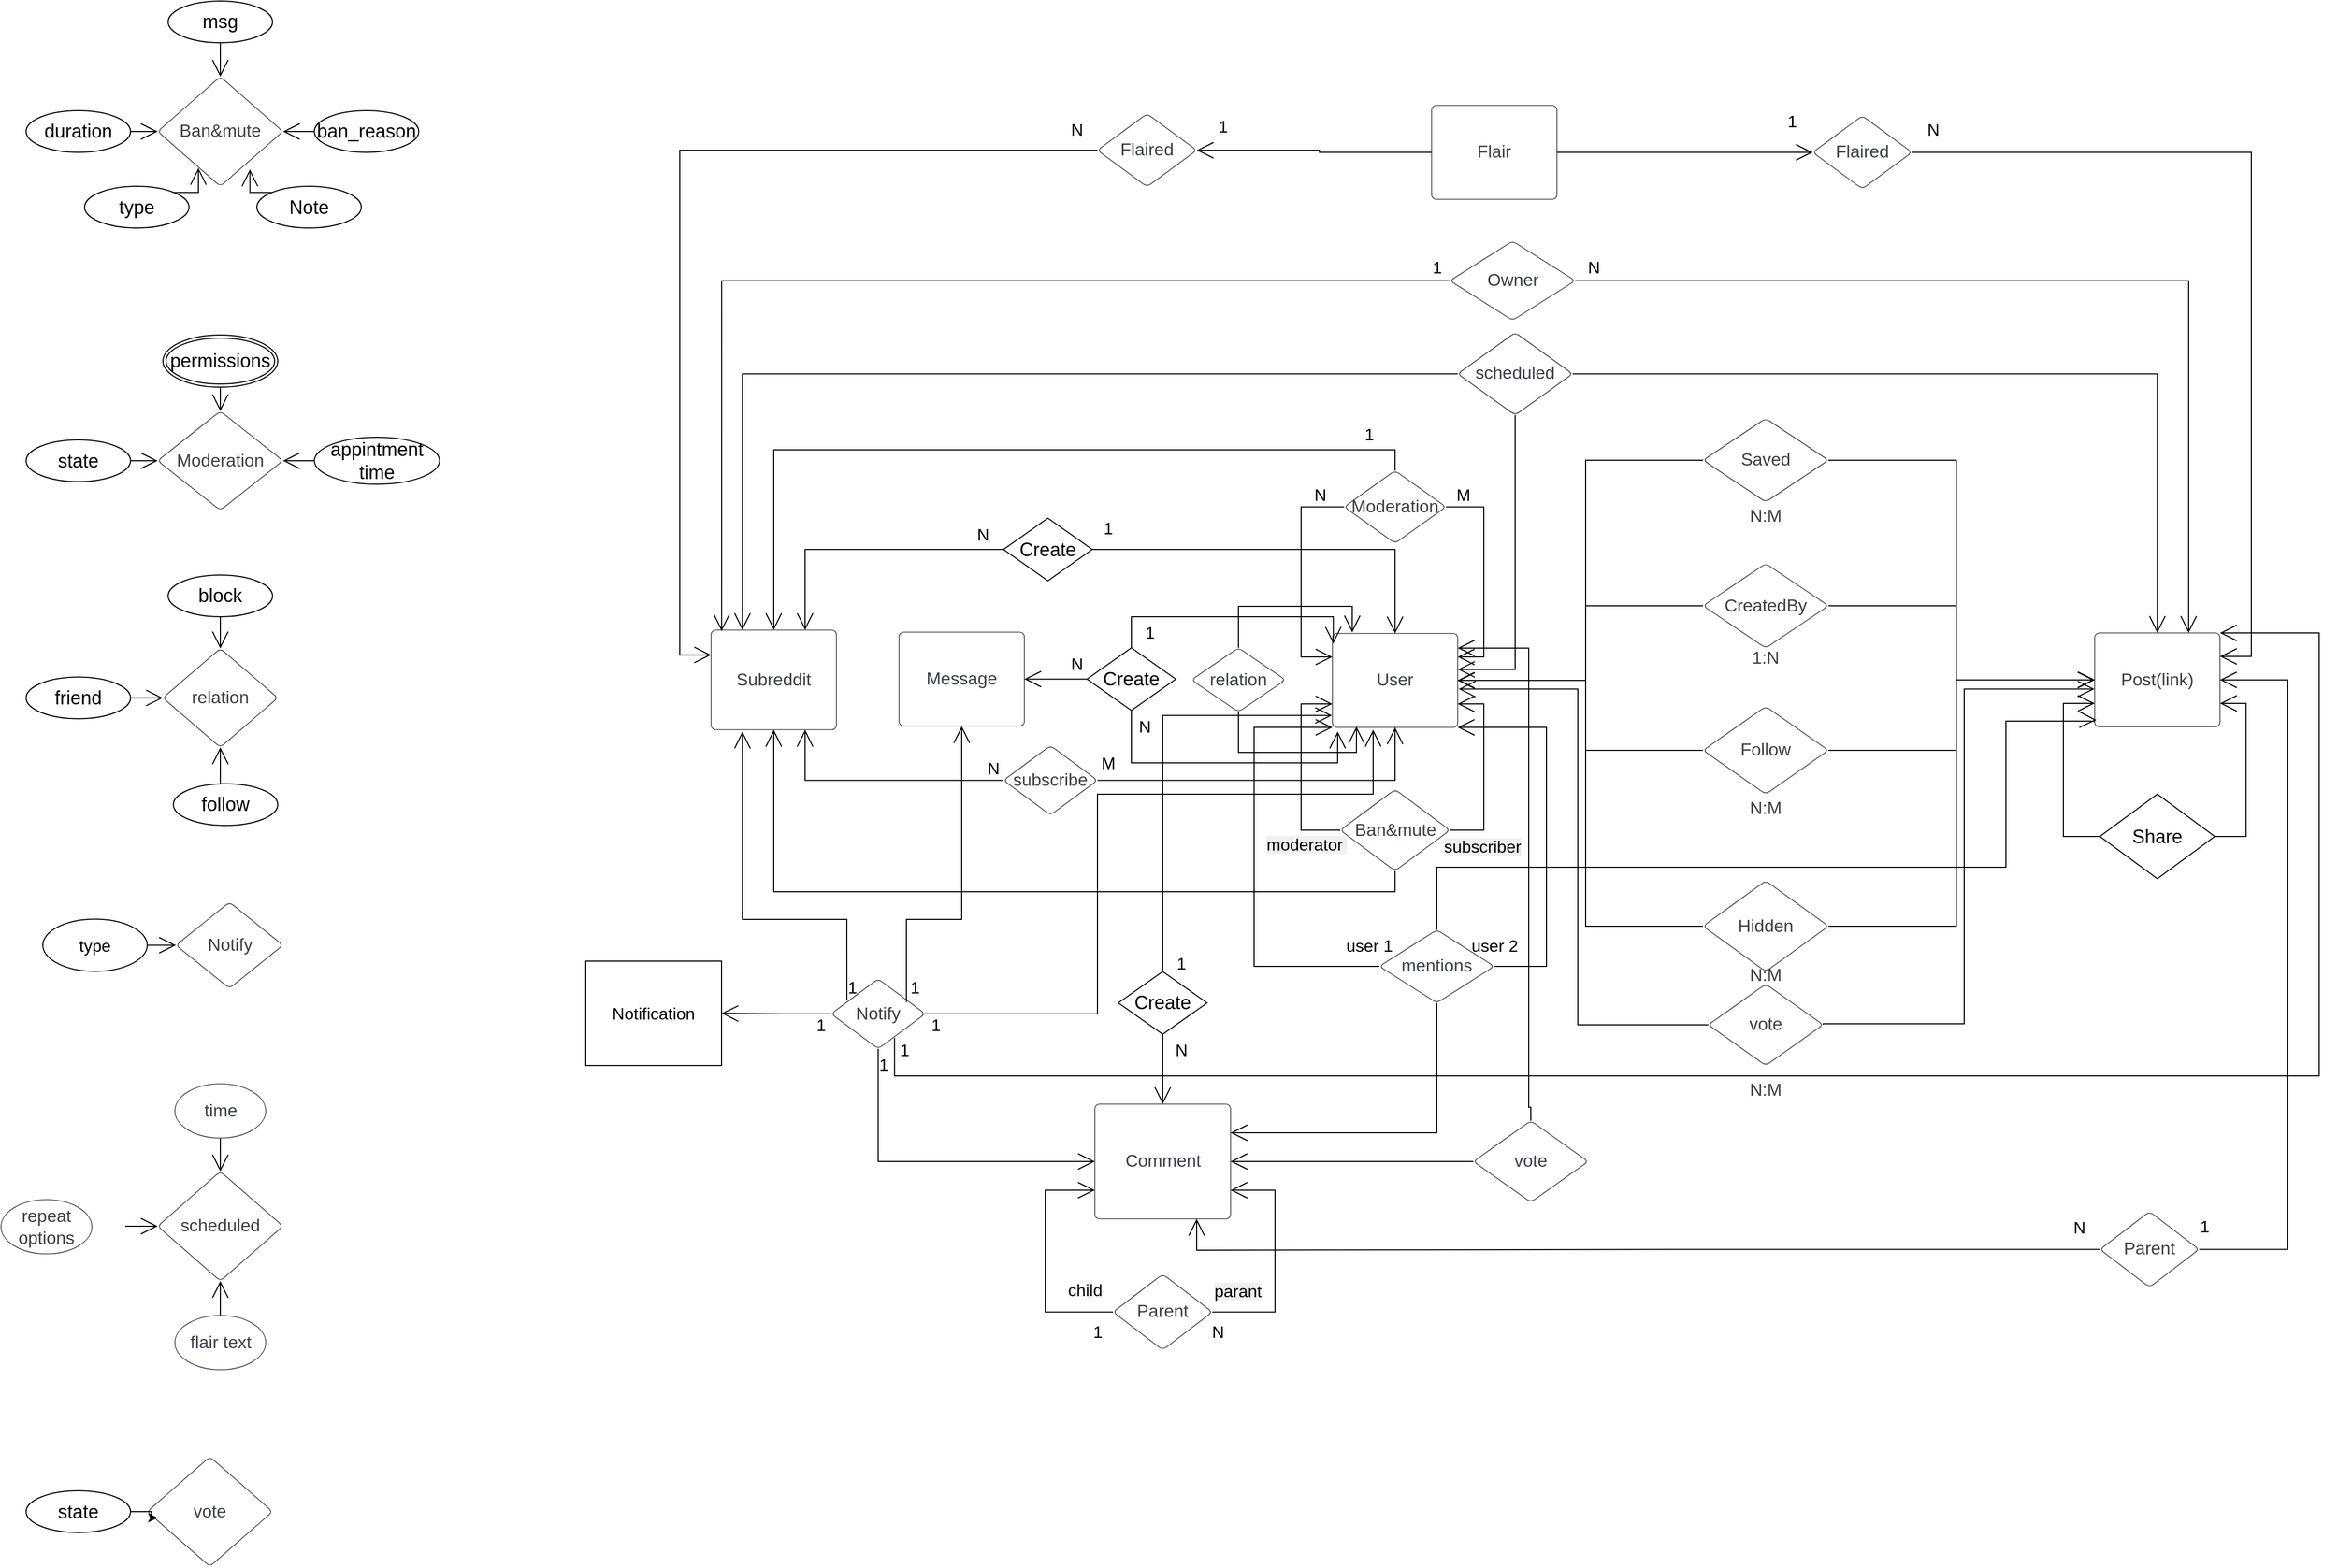 <mxfile version="20.5.1" type="device"><diagram id="R2lEEEUBdFMjLlhIrx00" name="Page-1"><mxGraphModel dx="5991" dy="3043" grid="1" gridSize="10" guides="1" tooltips="1" connect="1" arrows="1" fold="1" page="1" pageScale="1" pageWidth="850" pageHeight="1100" math="0" shadow="0" extFonts="Permanent Marker^https://fonts.googleapis.com/css?family=Permanent+Marker"><root><mxCell id="0"/><mxCell id="1" style="" parent="0"/><mxCell id="Do2hH1cpjGsg5ryBl1Tp-446" value="" style="group" vertex="1" connectable="0" parent="1"><mxGeometry x="-1380" y="-990" width="2220" height="1500" as="geometry"/></mxCell><UserObject label="Ban&amp;amp;mute" lucidchartObjectId="BBg2PB.T3Boh" id="Do2hH1cpjGsg5ryBl1Tp-1"><mxCell style="html=1;overflow=block;blockSpacing=1;whiteSpace=wrap;shape=rhombus;fontSize=16.7;fontColor=#3a414a;spacing=3.8;strokeColor=#3a414a;strokeOpacity=100;rounded=1;absoluteArcSize=1;arcSize=9;strokeWidth=0.8;" vertex="1" parent="Do2hH1cpjGsg5ryBl1Tp-446"><mxGeometry x="150" y="72.5" width="120" height="105" as="geometry"/></mxCell></UserObject><mxCell id="Do2hH1cpjGsg5ryBl1Tp-200" style="edgeStyle=orthogonalEdgeStyle;rounded=0;orthogonalLoop=1;jettySize=auto;html=1;exitX=0.5;exitY=1;exitDx=0;exitDy=0;entryX=0.5;entryY=0;entryDx=0;entryDy=0;fontSize=12;endArrow=open;startSize=14;endSize=14;sourcePerimeterSpacing=8;targetPerimeterSpacing=8;" edge="1" parent="Do2hH1cpjGsg5ryBl1Tp-446" source="Do2hH1cpjGsg5ryBl1Tp-2" target="Do2hH1cpjGsg5ryBl1Tp-1"><mxGeometry relative="1" as="geometry"/></mxCell><mxCell id="Do2hH1cpjGsg5ryBl1Tp-2" value="msg" style="ellipse;whiteSpace=wrap;html=1;align=center;fontSize=18;" vertex="1" parent="Do2hH1cpjGsg5ryBl1Tp-446"><mxGeometry x="160" width="100" height="40" as="geometry"/></mxCell><mxCell id="Do2hH1cpjGsg5ryBl1Tp-199" style="edgeStyle=orthogonalEdgeStyle;rounded=0;orthogonalLoop=1;jettySize=auto;html=1;exitX=0;exitY=0.5;exitDx=0;exitDy=0;entryX=1;entryY=0.5;entryDx=0;entryDy=0;fontSize=12;endArrow=open;startSize=14;endSize=14;sourcePerimeterSpacing=8;targetPerimeterSpacing=8;" edge="1" parent="Do2hH1cpjGsg5ryBl1Tp-446" source="Do2hH1cpjGsg5ryBl1Tp-3" target="Do2hH1cpjGsg5ryBl1Tp-1"><mxGeometry relative="1" as="geometry"/></mxCell><mxCell id="Do2hH1cpjGsg5ryBl1Tp-3" value="ban_reason" style="ellipse;whiteSpace=wrap;html=1;align=center;fontSize=18;" vertex="1" parent="Do2hH1cpjGsg5ryBl1Tp-446"><mxGeometry x="300" y="105" width="100" height="40" as="geometry"/></mxCell><mxCell id="Do2hH1cpjGsg5ryBl1Tp-198" style="edgeStyle=orthogonalEdgeStyle;rounded=0;orthogonalLoop=1;jettySize=auto;html=1;exitX=1;exitY=0.5;exitDx=0;exitDy=0;entryX=0;entryY=0.5;entryDx=0;entryDy=0;fontSize=12;endArrow=open;startSize=14;endSize=14;sourcePerimeterSpacing=8;targetPerimeterSpacing=8;" edge="1" parent="Do2hH1cpjGsg5ryBl1Tp-446" source="Do2hH1cpjGsg5ryBl1Tp-4" target="Do2hH1cpjGsg5ryBl1Tp-1"><mxGeometry relative="1" as="geometry"/></mxCell><mxCell id="Do2hH1cpjGsg5ryBl1Tp-4" value="duration" style="ellipse;whiteSpace=wrap;html=1;align=center;fontSize=18;" vertex="1" parent="Do2hH1cpjGsg5ryBl1Tp-446"><mxGeometry x="24" y="105" width="100" height="40" as="geometry"/></mxCell><mxCell id="Do2hH1cpjGsg5ryBl1Tp-196" style="edgeStyle=orthogonalEdgeStyle;rounded=0;orthogonalLoop=1;jettySize=auto;html=1;exitX=0;exitY=0;exitDx=0;exitDy=0;entryX=0.736;entryY=0.846;entryDx=0;entryDy=0;entryPerimeter=0;fontSize=12;endArrow=open;startSize=14;endSize=14;sourcePerimeterSpacing=8;targetPerimeterSpacing=8;" edge="1" parent="Do2hH1cpjGsg5ryBl1Tp-446" source="Do2hH1cpjGsg5ryBl1Tp-5" target="Do2hH1cpjGsg5ryBl1Tp-1"><mxGeometry relative="1" as="geometry"/></mxCell><mxCell id="Do2hH1cpjGsg5ryBl1Tp-5" value="Note" style="ellipse;whiteSpace=wrap;html=1;align=center;fontSize=18;" vertex="1" parent="Do2hH1cpjGsg5ryBl1Tp-446"><mxGeometry x="245" y="177.5" width="100" height="40" as="geometry"/></mxCell><mxCell id="Do2hH1cpjGsg5ryBl1Tp-197" style="edgeStyle=orthogonalEdgeStyle;rounded=0;orthogonalLoop=1;jettySize=auto;html=1;exitX=1;exitY=0;exitDx=0;exitDy=0;entryX=0.325;entryY=0.833;entryDx=0;entryDy=0;entryPerimeter=0;fontSize=12;endArrow=open;startSize=14;endSize=14;sourcePerimeterSpacing=8;targetPerimeterSpacing=8;" edge="1" parent="Do2hH1cpjGsg5ryBl1Tp-446" source="Do2hH1cpjGsg5ryBl1Tp-6" target="Do2hH1cpjGsg5ryBl1Tp-1"><mxGeometry relative="1" as="geometry"/></mxCell><mxCell id="Do2hH1cpjGsg5ryBl1Tp-6" value="type" style="ellipse;whiteSpace=wrap;html=1;align=center;fontSize=18;" vertex="1" parent="Do2hH1cpjGsg5ryBl1Tp-446"><mxGeometry x="80" y="177.5" width="100" height="40" as="geometry"/></mxCell><UserObject label="Moderation" lucidchartObjectId="BBg2PB.T3Boh" id="Do2hH1cpjGsg5ryBl1Tp-7"><mxCell style="html=1;overflow=block;blockSpacing=1;whiteSpace=wrap;shape=rhombus;fontSize=16.7;fontColor=#3a414a;spacing=3.8;strokeColor=#3a414a;strokeOpacity=100;rounded=1;absoluteArcSize=1;arcSize=9;strokeWidth=0.8;" vertex="1" parent="Do2hH1cpjGsg5ryBl1Tp-446"><mxGeometry x="150" y="393" width="120" height="95" as="geometry"/></mxCell></UserObject><mxCell id="Do2hH1cpjGsg5ryBl1Tp-195" style="edgeStyle=orthogonalEdgeStyle;rounded=0;orthogonalLoop=1;jettySize=auto;html=1;exitX=1;exitY=0.5;exitDx=0;exitDy=0;entryX=0;entryY=0.5;entryDx=0;entryDy=0;fontSize=12;endArrow=open;startSize=14;endSize=14;sourcePerimeterSpacing=8;targetPerimeterSpacing=8;" edge="1" parent="Do2hH1cpjGsg5ryBl1Tp-446" source="Do2hH1cpjGsg5ryBl1Tp-9" target="Do2hH1cpjGsg5ryBl1Tp-7"><mxGeometry relative="1" as="geometry"/></mxCell><mxCell id="Do2hH1cpjGsg5ryBl1Tp-9" value="state" style="ellipse;whiteSpace=wrap;html=1;align=center;fontSize=18;" vertex="1" parent="Do2hH1cpjGsg5ryBl1Tp-446"><mxGeometry x="24" y="420.5" width="100" height="40" as="geometry"/></mxCell><mxCell id="Do2hH1cpjGsg5ryBl1Tp-194" style="edgeStyle=orthogonalEdgeStyle;rounded=0;orthogonalLoop=1;jettySize=auto;html=1;exitX=0.5;exitY=1;exitDx=0;exitDy=0;entryX=0.5;entryY=0;entryDx=0;entryDy=0;fontSize=12;endArrow=open;startSize=14;endSize=14;sourcePerimeterSpacing=8;targetPerimeterSpacing=8;" edge="1" parent="Do2hH1cpjGsg5ryBl1Tp-446" source="Do2hH1cpjGsg5ryBl1Tp-10" target="Do2hH1cpjGsg5ryBl1Tp-7"><mxGeometry relative="1" as="geometry"/></mxCell><mxCell id="Do2hH1cpjGsg5ryBl1Tp-10" value="&lt;font style=&quot;font-size: 18px;&quot;&gt;permissions&lt;/font&gt;" style="ellipse;shape=doubleEllipse;margin=3;whiteSpace=wrap;html=1;align=center;" vertex="1" parent="Do2hH1cpjGsg5ryBl1Tp-446"><mxGeometry x="155" y="320" width="110" height="50" as="geometry"/></mxCell><mxCell id="Do2hH1cpjGsg5ryBl1Tp-193" style="edgeStyle=orthogonalEdgeStyle;rounded=0;orthogonalLoop=1;jettySize=auto;html=1;exitX=0;exitY=0.5;exitDx=0;exitDy=0;entryX=1;entryY=0.5;entryDx=0;entryDy=0;fontSize=12;endArrow=open;startSize=14;endSize=14;sourcePerimeterSpacing=8;targetPerimeterSpacing=8;" edge="1" parent="Do2hH1cpjGsg5ryBl1Tp-446" source="Do2hH1cpjGsg5ryBl1Tp-11" target="Do2hH1cpjGsg5ryBl1Tp-7"><mxGeometry relative="1" as="geometry"/></mxCell><mxCell id="Do2hH1cpjGsg5ryBl1Tp-11" value="appintment time" style="ellipse;whiteSpace=wrap;html=1;align=center;fontSize=18;" vertex="1" parent="Do2hH1cpjGsg5ryBl1Tp-446"><mxGeometry x="300" y="418" width="120" height="45" as="geometry"/></mxCell><UserObject label="relation" lucidchartObjectId="BBg2PB.T3Boh" id="Do2hH1cpjGsg5ryBl1Tp-12"><mxCell style="html=1;overflow=block;blockSpacing=1;whiteSpace=wrap;shape=rhombus;fontSize=16.7;fontColor=#3a414a;spacing=3.8;strokeColor=#3a414a;strokeOpacity=100;rounded=1;absoluteArcSize=1;arcSize=9;strokeWidth=0.8;" vertex="1" parent="Do2hH1cpjGsg5ryBl1Tp-446"><mxGeometry x="155" y="620.37" width="110" height="94.75" as="geometry"/></mxCell></UserObject><mxCell id="Do2hH1cpjGsg5ryBl1Tp-192" style="edgeStyle=orthogonalEdgeStyle;rounded=0;orthogonalLoop=1;jettySize=auto;html=1;exitX=0.5;exitY=0;exitDx=0;exitDy=0;entryX=0.5;entryY=1;entryDx=0;entryDy=0;fontSize=12;endArrow=open;startSize=14;endSize=14;sourcePerimeterSpacing=8;targetPerimeterSpacing=8;" edge="1" parent="Do2hH1cpjGsg5ryBl1Tp-446" source="Do2hH1cpjGsg5ryBl1Tp-14" target="Do2hH1cpjGsg5ryBl1Tp-12"><mxGeometry relative="1" as="geometry"/></mxCell><mxCell id="Do2hH1cpjGsg5ryBl1Tp-14" value="follow" style="ellipse;whiteSpace=wrap;html=1;align=center;fontSize=18;" vertex="1" parent="Do2hH1cpjGsg5ryBl1Tp-446"><mxGeometry x="165" y="750" width="100" height="40" as="geometry"/></mxCell><mxCell id="Do2hH1cpjGsg5ryBl1Tp-191" style="edgeStyle=orthogonalEdgeStyle;rounded=0;orthogonalLoop=1;jettySize=auto;html=1;exitX=1;exitY=0.5;exitDx=0;exitDy=0;entryX=0;entryY=0.5;entryDx=0;entryDy=0;fontSize=12;endArrow=open;startSize=14;endSize=14;sourcePerimeterSpacing=8;targetPerimeterSpacing=8;" edge="1" parent="Do2hH1cpjGsg5ryBl1Tp-446" source="Do2hH1cpjGsg5ryBl1Tp-16" target="Do2hH1cpjGsg5ryBl1Tp-12"><mxGeometry relative="1" as="geometry"/></mxCell><mxCell id="Do2hH1cpjGsg5ryBl1Tp-16" value="friend" style="ellipse;whiteSpace=wrap;html=1;align=center;fontSize=18;" vertex="1" parent="Do2hH1cpjGsg5ryBl1Tp-446"><mxGeometry x="24" y="647.75" width="100" height="40" as="geometry"/></mxCell><mxCell id="Do2hH1cpjGsg5ryBl1Tp-190" style="edgeStyle=orthogonalEdgeStyle;rounded=0;orthogonalLoop=1;jettySize=auto;html=1;exitX=0.5;exitY=1;exitDx=0;exitDy=0;entryX=0.5;entryY=0;entryDx=0;entryDy=0;fontSize=12;endArrow=open;startSize=14;endSize=14;sourcePerimeterSpacing=8;targetPerimeterSpacing=8;" edge="1" parent="Do2hH1cpjGsg5ryBl1Tp-446" source="Do2hH1cpjGsg5ryBl1Tp-18" target="Do2hH1cpjGsg5ryBl1Tp-12"><mxGeometry relative="1" as="geometry"/></mxCell><mxCell id="Do2hH1cpjGsg5ryBl1Tp-18" value="block" style="ellipse;whiteSpace=wrap;html=1;align=center;fontSize=18;" vertex="1" parent="Do2hH1cpjGsg5ryBl1Tp-446"><mxGeometry x="160" y="550" width="100" height="40" as="geometry"/></mxCell><UserObject label="Notify" lucidchartObjectId="BBg2PB.T3Boh" id="Do2hH1cpjGsg5ryBl1Tp-20"><mxCell style="html=1;overflow=block;blockSpacing=1;whiteSpace=wrap;shape=rhombus;fontSize=16.7;fontColor=#3a414a;spacing=3.8;strokeColor=#3a414a;strokeOpacity=100;rounded=1;absoluteArcSize=1;arcSize=9;strokeWidth=0.8;" vertex="1" parent="Do2hH1cpjGsg5ryBl1Tp-446"><mxGeometry x="167.5" y="863.5" width="102.5" height="82.5" as="geometry"/></mxCell></UserObject><mxCell id="Do2hH1cpjGsg5ryBl1Tp-201" style="edgeStyle=orthogonalEdgeStyle;rounded=0;orthogonalLoop=1;jettySize=auto;html=1;exitX=1;exitY=0.5;exitDx=0;exitDy=0;entryX=0;entryY=0.5;entryDx=0;entryDy=0;fontSize=12;endArrow=open;startSize=14;endSize=14;sourcePerimeterSpacing=8;targetPerimeterSpacing=8;" edge="1" parent="Do2hH1cpjGsg5ryBl1Tp-446" source="Do2hH1cpjGsg5ryBl1Tp-21" target="Do2hH1cpjGsg5ryBl1Tp-20"><mxGeometry relative="1" as="geometry"/></mxCell><mxCell id="Do2hH1cpjGsg5ryBl1Tp-21" value="type" style="ellipse;whiteSpace=wrap;html=1;fontSize=16;" vertex="1" parent="Do2hH1cpjGsg5ryBl1Tp-446"><mxGeometry x="40" y="879.75" width="100" height="50" as="geometry"/></mxCell><UserObject label="scheduled" lucidchartObjectId="BBg2PB.T3Boh" id="Do2hH1cpjGsg5ryBl1Tp-23"><mxCell style="html=1;overflow=block;blockSpacing=1;whiteSpace=wrap;shape=rhombus;fontSize=16.7;fontColor=#3a414a;spacing=3.8;strokeColor=#3a414a;strokeOpacity=100;rounded=1;absoluteArcSize=1;arcSize=9;strokeWidth=0.8;" vertex="1" parent="Do2hH1cpjGsg5ryBl1Tp-446"><mxGeometry x="150" y="1121.5" width="120" height="105" as="geometry"/></mxCell></UserObject><mxCell id="Do2hH1cpjGsg5ryBl1Tp-202" style="edgeStyle=orthogonalEdgeStyle;rounded=0;orthogonalLoop=1;jettySize=auto;html=1;exitX=0.5;exitY=1;exitDx=0;exitDy=0;entryX=0.5;entryY=0;entryDx=0;entryDy=0;fontSize=12;endArrow=open;startSize=14;endSize=14;sourcePerimeterSpacing=8;targetPerimeterSpacing=8;" edge="1" parent="Do2hH1cpjGsg5ryBl1Tp-446" source="Do2hH1cpjGsg5ryBl1Tp-25" target="Do2hH1cpjGsg5ryBl1Tp-23"><mxGeometry relative="1" as="geometry"/></mxCell><UserObject label="time" lucidchartObjectId="gCf2tewla9SN" id="Do2hH1cpjGsg5ryBl1Tp-25"><mxCell style="html=1;overflow=block;blockSpacing=1;whiteSpace=wrap;ellipse;fontSize=16.7;fontColor=#3a414a;spacing=3.8;strokeColor=#3a414a;strokeOpacity=100;rounded=1;absoluteArcSize=1;arcSize=9;strokeWidth=0.8;" vertex="1" parent="Do2hH1cpjGsg5ryBl1Tp-446"><mxGeometry x="166.5" y="1037.5" width="87" height="52" as="geometry"/></mxCell></UserObject><mxCell id="Do2hH1cpjGsg5ryBl1Tp-204" style="edgeStyle=orthogonalEdgeStyle;rounded=0;orthogonalLoop=1;jettySize=auto;html=1;exitX=1;exitY=0.5;exitDx=0;exitDy=0;entryX=0;entryY=0.5;entryDx=0;entryDy=0;fontSize=12;endArrow=open;startSize=14;endSize=14;sourcePerimeterSpacing=8;targetPerimeterSpacing=8;" edge="1" parent="Do2hH1cpjGsg5ryBl1Tp-446" target="Do2hH1cpjGsg5ryBl1Tp-23"><mxGeometry relative="1" as="geometry"><mxPoint x="119.0" y="1174.0" as="sourcePoint"/></mxGeometry></mxCell><UserObject label="repeat&lt;br&gt;options" lucidchartObjectId="gCf2tewla9SN" id="Do2hH1cpjGsg5ryBl1Tp-27"><mxCell style="html=1;overflow=block;blockSpacing=1;whiteSpace=wrap;ellipse;fontSize=16.7;fontColor=#3a414a;spacing=3.8;strokeColor=#3a414a;strokeOpacity=100;rounded=1;absoluteArcSize=1;arcSize=9;strokeWidth=0.8;" vertex="1" parent="Do2hH1cpjGsg5ryBl1Tp-446"><mxGeometry y="1148.5" width="87" height="52" as="geometry"/></mxCell></UserObject><mxCell id="Do2hH1cpjGsg5ryBl1Tp-203" style="edgeStyle=orthogonalEdgeStyle;rounded=0;orthogonalLoop=1;jettySize=auto;html=1;exitX=0.5;exitY=0;exitDx=0;exitDy=0;entryX=0.5;entryY=1;entryDx=0;entryDy=0;fontSize=12;endArrow=open;startSize=14;endSize=14;sourcePerimeterSpacing=8;targetPerimeterSpacing=8;" edge="1" parent="Do2hH1cpjGsg5ryBl1Tp-446" source="Do2hH1cpjGsg5ryBl1Tp-29" target="Do2hH1cpjGsg5ryBl1Tp-23"><mxGeometry relative="1" as="geometry"/></mxCell><UserObject label="flair text" lucidchartObjectId="gCf2tewla9SN" id="Do2hH1cpjGsg5ryBl1Tp-29"><mxCell style="html=1;overflow=block;blockSpacing=1;whiteSpace=wrap;ellipse;fontSize=16.7;fontColor=#3a414a;spacing=3.8;strokeColor=#3a414a;strokeOpacity=100;rounded=1;absoluteArcSize=1;arcSize=9;strokeWidth=0.8;" vertex="1" parent="Do2hH1cpjGsg5ryBl1Tp-446"><mxGeometry x="166.5" y="1259.5" width="87" height="52" as="geometry"/></mxCell></UserObject><UserObject label="vote" lucidchartObjectId="BBg2PB.T3Boh" id="Do2hH1cpjGsg5ryBl1Tp-30"><mxCell style="html=1;overflow=block;blockSpacing=1;whiteSpace=wrap;shape=rhombus;fontSize=16.7;fontColor=#3a414a;spacing=3.8;strokeColor=#3a414a;strokeOpacity=100;rounded=1;absoluteArcSize=1;arcSize=9;strokeWidth=0.8;" vertex="1" parent="Do2hH1cpjGsg5ryBl1Tp-446"><mxGeometry x="140" y="1395" width="120" height="105" as="geometry"/></mxCell></UserObject><mxCell id="Do2hH1cpjGsg5ryBl1Tp-31" style="edgeStyle=orthogonalEdgeStyle;rounded=0;orthogonalLoop=1;jettySize=auto;html=1;entryX=0.082;entryY=0.556;entryDx=0;entryDy=0;entryPerimeter=0;" edge="1" parent="Do2hH1cpjGsg5ryBl1Tp-446" source="Do2hH1cpjGsg5ryBl1Tp-32" target="Do2hH1cpjGsg5ryBl1Tp-30"><mxGeometry relative="1" as="geometry"/></mxCell><mxCell id="Do2hH1cpjGsg5ryBl1Tp-32" value="state" style="ellipse;whiteSpace=wrap;html=1;align=center;fontSize=18;" vertex="1" parent="Do2hH1cpjGsg5ryBl1Tp-446"><mxGeometry x="24" y="1427.5" width="100" height="40" as="geometry"/></mxCell><mxCell id="Do2hH1cpjGsg5ryBl1Tp-68" value="child&amp;nbsp;" style="text;html=1;align=center;verticalAlign=middle;resizable=0;points=[];autosize=1;strokeColor=none;fillColor=none;fontSize=16;" vertex="1" parent="Do2hH1cpjGsg5ryBl1Tp-446"><mxGeometry x="1010" y="1220" width="60" height="30" as="geometry"/></mxCell><mxCell id="Do2hH1cpjGsg5ryBl1Tp-69" value="Share" style="shape=rhombus;perimeter=rhombusPerimeter;whiteSpace=wrap;html=1;align=center;fontSize=18;direction=west;" vertex="1" parent="Do2hH1cpjGsg5ryBl1Tp-446"><mxGeometry x="2010" y="760" width="110" height="81" as="geometry"/></mxCell><UserObject label="CreatedBy" lucidchartObjectId="Cqe2LWVlyhVH" id="Do2hH1cpjGsg5ryBl1Tp-72"><mxCell style="html=1;overflow=block;blockSpacing=1;whiteSpace=wrap;shape=rhombus;fontSize=16.7;fontColor=#3a414a;spacing=3.8;strokeColor=#3a414a;strokeOpacity=100;rounded=1;absoluteArcSize=1;arcSize=9;strokeWidth=0.8;" vertex="1" parent="Do2hH1cpjGsg5ryBl1Tp-446"><mxGeometry x="1630" y="539" width="120" height="81" as="geometry"/></mxCell></UserObject><UserObject label="1:N" lucidchartObjectId="_Af2.1IBuJCU" id="Do2hH1cpjGsg5ryBl1Tp-73"><mxCell style="html=1;overflow=block;blockSpacing=1;whiteSpace=wrap;fontSize=16.7;fontColor=#3a414a;spacing=3.8;strokeOpacity=0;fillOpacity=0;rounded=1;absoluteArcSize=1;arcSize=9;fillColor=#ffffff;strokeWidth=0.8;" vertex="1" parent="Do2hH1cpjGsg5ryBl1Tp-446"><mxGeometry x="1660" y="616" width="60" height="23" as="geometry"/></mxCell></UserObject><UserObject label="Saved" lucidchartObjectId="JEf2kTwEsTu0" id="Do2hH1cpjGsg5ryBl1Tp-74"><mxCell style="html=1;overflow=block;blockSpacing=1;whiteSpace=wrap;shape=rhombus;fontSize=16.7;fontColor=#3a414a;spacing=3.8;strokeColor=#3a414a;strokeOpacity=100;rounded=1;absoluteArcSize=1;arcSize=9;strokeWidth=0.8;" vertex="1" parent="Do2hH1cpjGsg5ryBl1Tp-446"><mxGeometry x="1630" y="400" width="120" height="80" as="geometry"/></mxCell></UserObject><UserObject label="N:M" lucidchartObjectId="GFf2lFnzgF63" id="Do2hH1cpjGsg5ryBl1Tp-75"><mxCell style="html=1;overflow=block;blockSpacing=1;whiteSpace=wrap;fontSize=16.7;fontColor=#3a414a;spacing=3.8;strokeOpacity=0;fillOpacity=0;rounded=1;absoluteArcSize=1;arcSize=58;fillColor=#ffffff;strokeWidth=0.8;" vertex="1" parent="Do2hH1cpjGsg5ryBl1Tp-446"><mxGeometry x="1660" y="480" width="60" height="23" as="geometry"/></mxCell></UserObject><UserObject label="Follow" lucidchartObjectId="QPf2DmpqpW20" id="Do2hH1cpjGsg5ryBl1Tp-76"><mxCell style="html=1;overflow=block;blockSpacing=1;whiteSpace=wrap;shape=rhombus;fontSize=16.7;fontColor=#3a414a;spacing=3.8;strokeColor=#3a414a;strokeOpacity=100;rounded=1;absoluteArcSize=1;arcSize=9;strokeWidth=0.8;" vertex="1" parent="Do2hH1cpjGsg5ryBl1Tp-446"><mxGeometry x="1630" y="676" width="120" height="84" as="geometry"/></mxCell></UserObject><UserObject label="N:M" lucidchartObjectId="NVf2oFjJ-wdv" id="Do2hH1cpjGsg5ryBl1Tp-77"><mxCell style="html=1;overflow=block;blockSpacing=1;whiteSpace=wrap;fontSize=16.7;fontColor=#3a414a;spacing=3.8;strokeOpacity=0;fillOpacity=0;rounded=1;absoluteArcSize=1;arcSize=9;fillColor=#ffffff;strokeWidth=0.8;" vertex="1" parent="Do2hH1cpjGsg5ryBl1Tp-446"><mxGeometry x="1660" y="760" width="60" height="23" as="geometry"/></mxCell></UserObject><UserObject label="Hidden" lucidchartObjectId="yug24INXXE-C" id="Do2hH1cpjGsg5ryBl1Tp-78"><mxCell style="html=1;overflow=block;blockSpacing=1;whiteSpace=wrap;shape=rhombus;fontSize=16.7;fontColor=#3a414a;spacing=3.8;strokeColor=#3a414a;strokeOpacity=100;rounded=1;absoluteArcSize=1;arcSize=9;strokeWidth=0.8;" vertex="1" parent="Do2hH1cpjGsg5ryBl1Tp-446"><mxGeometry x="1630" y="843" width="120" height="87" as="geometry"/></mxCell></UserObject><UserObject label="N:M" lucidchartObjectId=".vg21u49NqqT" id="Do2hH1cpjGsg5ryBl1Tp-79"><mxCell style="html=1;overflow=block;blockSpacing=1;whiteSpace=wrap;fontSize=16.7;fontColor=#3a414a;spacing=3.8;strokeOpacity=0;fillOpacity=0;rounded=1;absoluteArcSize=1;arcSize=9;fillColor=#ffffff;strokeWidth=0.8;" vertex="1" parent="Do2hH1cpjGsg5ryBl1Tp-446"><mxGeometry x="1660" y="920" width="60" height="23" as="geometry"/></mxCell></UserObject><UserObject label="User" lucidchartObjectId="bFd2jXa-D~Y2" id="Imm9SzyNd0wav2KGU9Yv-1"><mxCell style="html=1;overflow=block;blockSpacing=1;whiteSpace=wrap;fontSize=16.7;fontColor=#3a414a;spacing=3.8;strokeColor=#3a414a;strokeOpacity=100;rounded=1;absoluteArcSize=1;arcSize=9;strokeWidth=0.8;" parent="Do2hH1cpjGsg5ryBl1Tp-446" vertex="1"><mxGeometry x="1275" y="606" width="120" height="90" as="geometry"/></mxCell></UserObject><mxCell id="Do2hH1cpjGsg5ryBl1Tp-86" style="edgeStyle=orthogonalEdgeStyle;rounded=0;orthogonalLoop=1;jettySize=auto;html=1;exitX=0;exitY=0.5;exitDx=0;exitDy=0;entryX=1;entryY=0.5;entryDx=0;entryDy=0;fontSize=12;endArrow=open;startSize=14;endSize=14;sourcePerimeterSpacing=8;targetPerimeterSpacing=8;" edge="1" parent="Do2hH1cpjGsg5ryBl1Tp-446" source="Do2hH1cpjGsg5ryBl1Tp-72" target="Imm9SzyNd0wav2KGU9Yv-1"><mxGeometry relative="1" as="geometry"/></mxCell><mxCell id="Do2hH1cpjGsg5ryBl1Tp-85" style="edgeStyle=orthogonalEdgeStyle;rounded=0;orthogonalLoop=1;jettySize=auto;html=1;exitX=0;exitY=0.5;exitDx=0;exitDy=0;entryX=1;entryY=0.5;entryDx=0;entryDy=0;fontSize=12;endArrow=open;startSize=14;endSize=14;sourcePerimeterSpacing=8;targetPerimeterSpacing=8;" edge="1" parent="Do2hH1cpjGsg5ryBl1Tp-446" source="Do2hH1cpjGsg5ryBl1Tp-74" target="Imm9SzyNd0wav2KGU9Yv-1"><mxGeometry relative="1" as="geometry"/></mxCell><mxCell id="Do2hH1cpjGsg5ryBl1Tp-87" style="edgeStyle=orthogonalEdgeStyle;rounded=0;orthogonalLoop=1;jettySize=auto;html=1;exitX=0;exitY=0.5;exitDx=0;exitDy=0;entryX=1;entryY=0.5;entryDx=0;entryDy=0;fontSize=12;endArrow=open;startSize=14;endSize=14;sourcePerimeterSpacing=8;targetPerimeterSpacing=8;" edge="1" parent="Do2hH1cpjGsg5ryBl1Tp-446" source="Do2hH1cpjGsg5ryBl1Tp-76" target="Imm9SzyNd0wav2KGU9Yv-1"><mxGeometry relative="1" as="geometry"/></mxCell><mxCell id="Do2hH1cpjGsg5ryBl1Tp-88" style="edgeStyle=orthogonalEdgeStyle;rounded=0;orthogonalLoop=1;jettySize=auto;html=1;exitX=0;exitY=0.5;exitDx=0;exitDy=0;entryX=1;entryY=0.5;entryDx=0;entryDy=0;fontSize=12;endArrow=open;startSize=14;endSize=14;sourcePerimeterSpacing=8;targetPerimeterSpacing=8;" edge="1" parent="Do2hH1cpjGsg5ryBl1Tp-446" source="Do2hH1cpjGsg5ryBl1Tp-78" target="Imm9SzyNd0wav2KGU9Yv-1"><mxGeometry relative="1" as="geometry"/></mxCell><UserObject label="Post(link)" lucidchartObjectId="sFd217jx9q0u" id="Imm9SzyNd0wav2KGU9Yv-2"><mxCell style="html=1;overflow=block;blockSpacing=1;whiteSpace=wrap;fontSize=16.7;fontColor=#3a414a;spacing=3.8;strokeColor=#3a414a;strokeOpacity=100;rounded=1;absoluteArcSize=1;arcSize=9;strokeWidth=0.8;" parent="Do2hH1cpjGsg5ryBl1Tp-446" vertex="1"><mxGeometry x="2005" y="605.5" width="120" height="90" as="geometry"/></mxCell></UserObject><mxCell id="Do2hH1cpjGsg5ryBl1Tp-97" style="edgeStyle=orthogonalEdgeStyle;rounded=0;orthogonalLoop=1;jettySize=auto;html=1;exitX=1;exitY=0.5;exitDx=0;exitDy=0;entryX=0;entryY=0.75;entryDx=0;entryDy=0;fontSize=12;endArrow=open;startSize=14;endSize=14;sourcePerimeterSpacing=8;targetPerimeterSpacing=8;" edge="1" parent="Do2hH1cpjGsg5ryBl1Tp-446" source="Do2hH1cpjGsg5ryBl1Tp-69" target="Imm9SzyNd0wav2KGU9Yv-2"><mxGeometry relative="1" as="geometry"/></mxCell><mxCell id="Do2hH1cpjGsg5ryBl1Tp-99" style="edgeStyle=orthogonalEdgeStyle;rounded=0;orthogonalLoop=1;jettySize=auto;html=1;exitX=0;exitY=0.5;exitDx=0;exitDy=0;entryX=1;entryY=0.75;entryDx=0;entryDy=0;fontSize=12;endArrow=open;startSize=14;endSize=14;sourcePerimeterSpacing=8;targetPerimeterSpacing=8;" edge="1" parent="Do2hH1cpjGsg5ryBl1Tp-446" source="Do2hH1cpjGsg5ryBl1Tp-69" target="Imm9SzyNd0wav2KGU9Yv-2"><mxGeometry relative="1" as="geometry"><Array as="points"><mxPoint x="2150" y="801"/><mxPoint x="2150" y="673"/></Array></mxGeometry></mxCell><mxCell id="Do2hH1cpjGsg5ryBl1Tp-92" style="edgeStyle=orthogonalEdgeStyle;rounded=0;orthogonalLoop=1;jettySize=auto;html=1;exitX=1;exitY=0.5;exitDx=0;exitDy=0;entryX=0;entryY=0.5;entryDx=0;entryDy=0;fontSize=12;endArrow=open;startSize=14;endSize=14;sourcePerimeterSpacing=8;targetPerimeterSpacing=8;" edge="1" parent="Do2hH1cpjGsg5ryBl1Tp-446" source="Do2hH1cpjGsg5ryBl1Tp-72" target="Imm9SzyNd0wav2KGU9Yv-2"><mxGeometry relative="1" as="geometry"/></mxCell><mxCell id="Do2hH1cpjGsg5ryBl1Tp-89" style="edgeStyle=orthogonalEdgeStyle;rounded=0;orthogonalLoop=1;jettySize=auto;html=1;exitX=1;exitY=0.5;exitDx=0;exitDy=0;entryX=0;entryY=0.5;entryDx=0;entryDy=0;fontSize=12;endArrow=open;startSize=14;endSize=14;sourcePerimeterSpacing=8;targetPerimeterSpacing=8;" edge="1" parent="Do2hH1cpjGsg5ryBl1Tp-446" source="Do2hH1cpjGsg5ryBl1Tp-74" target="Imm9SzyNd0wav2KGU9Yv-2"><mxGeometry relative="1" as="geometry"/></mxCell><mxCell id="Do2hH1cpjGsg5ryBl1Tp-93" style="edgeStyle=orthogonalEdgeStyle;rounded=0;orthogonalLoop=1;jettySize=auto;html=1;exitX=1;exitY=0.5;exitDx=0;exitDy=0;entryX=0;entryY=0.5;entryDx=0;entryDy=0;fontSize=12;endArrow=open;startSize=14;endSize=14;sourcePerimeterSpacing=8;targetPerimeterSpacing=8;" edge="1" parent="Do2hH1cpjGsg5ryBl1Tp-446" source="Do2hH1cpjGsg5ryBl1Tp-76" target="Imm9SzyNd0wav2KGU9Yv-2"><mxGeometry relative="1" as="geometry"/></mxCell><mxCell id="Do2hH1cpjGsg5ryBl1Tp-94" style="edgeStyle=orthogonalEdgeStyle;rounded=0;orthogonalLoop=1;jettySize=auto;html=1;exitX=1;exitY=0.5;exitDx=0;exitDy=0;entryX=0;entryY=0.5;entryDx=0;entryDy=0;fontSize=12;endArrow=open;startSize=14;endSize=14;sourcePerimeterSpacing=8;targetPerimeterSpacing=8;" edge="1" parent="Do2hH1cpjGsg5ryBl1Tp-446" source="Do2hH1cpjGsg5ryBl1Tp-78" target="Imm9SzyNd0wav2KGU9Yv-2"><mxGeometry relative="1" as="geometry"/></mxCell><UserObject label="Comment" lucidchartObjectId="AFd22y0qexod" id="Imm9SzyNd0wav2KGU9Yv-3"><mxCell style="html=1;overflow=block;blockSpacing=1;whiteSpace=wrap;fontSize=16.7;fontColor=#3a414a;spacing=3.8;strokeColor=#3a414a;strokeOpacity=100;rounded=1;absoluteArcSize=1;arcSize=9;strokeWidth=0.8;" parent="Do2hH1cpjGsg5ryBl1Tp-446" vertex="1"><mxGeometry x="1047.5" y="1057" width="130" height="110" as="geometry"/></mxCell></UserObject><mxCell id="Do2hH1cpjGsg5ryBl1Tp-183" style="edgeStyle=orthogonalEdgeStyle;rounded=0;orthogonalLoop=1;jettySize=auto;html=1;entryX=0.167;entryY=0.302;entryDx=0;entryDy=0;entryPerimeter=0;fontSize=12;endArrow=open;startSize=14;endSize=14;sourcePerimeterSpacing=8;targetPerimeterSpacing=8;exitX=0.167;exitY=0.302;exitDx=0;exitDy=0;exitPerimeter=0;" edge="1" parent="Do2hH1cpjGsg5ryBl1Tp-446" source="Do2hH1cpjGsg5ryBl1Tp-179"><mxGeometry relative="1" as="geometry"><mxPoint x="710" y="700" as="targetPoint"/><Array as="points"><mxPoint x="810" y="880"/><mxPoint x="710" y="880"/></Array></mxGeometry></mxCell><UserObject label="Subreddit" lucidchartObjectId="NFd2QyCg4.6m" id="Imm9SzyNd0wav2KGU9Yv-4"><mxCell style="html=1;overflow=block;blockSpacing=1;whiteSpace=wrap;fontSize=16.7;fontColor=#3a414a;spacing=3.8;strokeColor=#3a414a;strokeOpacity=100;rounded=1;absoluteArcSize=1;arcSize=9;strokeWidth=0.8;" parent="Do2hH1cpjGsg5ryBl1Tp-446" vertex="1"><mxGeometry x="680" y="602.75" width="120" height="95.5" as="geometry"/></mxCell></UserObject><UserObject label="Flair" lucidchartObjectId="Ysf2b_~I67-n" id="Imm9SzyNd0wav2KGU9Yv-22"><mxCell style="html=1;overflow=block;blockSpacing=1;whiteSpace=wrap;fontSize=16.7;fontColor=#3a414a;spacing=3.8;strokeColor=#3a414a;strokeOpacity=100;rounded=1;absoluteArcSize=1;arcSize=9;strokeWidth=0.8;" parent="Do2hH1cpjGsg5ryBl1Tp-446" vertex="1"><mxGeometry x="1370" y="100" width="120" height="90" as="geometry"/></mxCell></UserObject><UserObject label="Message" lucidchartObjectId="Ysf2b_~I67-n" id="5Qn6t9361c-FtXNzBnlQ-15"><mxCell style="html=1;overflow=block;blockSpacing=1;whiteSpace=wrap;fontSize=16.7;fontColor=#3a414a;spacing=3.8;strokeColor=#3a414a;strokeOpacity=100;rounded=1;absoluteArcSize=1;arcSize=9;strokeWidth=0.8;" parent="Do2hH1cpjGsg5ryBl1Tp-446" vertex="1"><mxGeometry x="860" y="604.75" width="120" height="90" as="geometry"/></mxCell></UserObject><mxCell id="-gXMwUPlGow8G0Boq3v2-1" value="Notification" style="rounded=0;whiteSpace=wrap;html=1;fontSize=16;" parent="Do2hH1cpjGsg5ryBl1Tp-446" vertex="1"><mxGeometry x="560" y="920" width="130" height="100" as="geometry"/></mxCell><mxCell id="Do2hH1cpjGsg5ryBl1Tp-100" style="edgeStyle=orthogonalEdgeStyle;rounded=0;orthogonalLoop=1;jettySize=auto;html=1;exitX=1;exitY=0.5;exitDx=0;exitDy=0;entryX=1;entryY=0.75;entryDx=0;entryDy=0;fontSize=12;endArrow=open;startSize=14;endSize=14;sourcePerimeterSpacing=8;targetPerimeterSpacing=8;" edge="1" parent="Do2hH1cpjGsg5ryBl1Tp-446" source="Do2hH1cpjGsg5ryBl1Tp-98" target="Imm9SzyNd0wav2KGU9Yv-1"><mxGeometry relative="1" as="geometry"><Array as="points"><mxPoint x="1420" y="794"/><mxPoint x="1420" y="674"/></Array></mxGeometry></mxCell><mxCell id="Do2hH1cpjGsg5ryBl1Tp-101" style="edgeStyle=orthogonalEdgeStyle;rounded=0;orthogonalLoop=1;jettySize=auto;html=1;exitX=0;exitY=0.5;exitDx=0;exitDy=0;entryX=0;entryY=0.75;entryDx=0;entryDy=0;fontSize=12;endArrow=open;startSize=14;endSize=14;sourcePerimeterSpacing=8;targetPerimeterSpacing=8;" edge="1" parent="Do2hH1cpjGsg5ryBl1Tp-446" source="Do2hH1cpjGsg5ryBl1Tp-98" target="Imm9SzyNd0wav2KGU9Yv-1"><mxGeometry relative="1" as="geometry"/></mxCell><mxCell id="Do2hH1cpjGsg5ryBl1Tp-108" style="edgeStyle=orthogonalEdgeStyle;rounded=0;orthogonalLoop=1;jettySize=auto;html=1;exitX=0.5;exitY=1;exitDx=0;exitDy=0;entryX=0.5;entryY=1;entryDx=0;entryDy=0;fontSize=12;endArrow=open;startSize=14;endSize=14;sourcePerimeterSpacing=8;targetPerimeterSpacing=8;" edge="1" parent="Do2hH1cpjGsg5ryBl1Tp-446" source="Do2hH1cpjGsg5ryBl1Tp-98" target="Imm9SzyNd0wav2KGU9Yv-4"><mxGeometry relative="1" as="geometry"/></mxCell><UserObject label="Ban&amp;amp;mute" lucidchartObjectId="BBg2PB.T3Boh" id="Do2hH1cpjGsg5ryBl1Tp-98"><mxCell style="html=1;overflow=block;blockSpacing=1;whiteSpace=wrap;shape=rhombus;fontSize=16.7;fontColor=#3a414a;spacing=3.8;strokeColor=#3a414a;strokeOpacity=100;rounded=1;absoluteArcSize=1;arcSize=9;strokeWidth=0.8;" vertex="1" parent="Do2hH1cpjGsg5ryBl1Tp-446"><mxGeometry x="1282.5" y="755.5" width="105" height="78" as="geometry"/></mxCell></UserObject><mxCell id="Do2hH1cpjGsg5ryBl1Tp-103" value="&lt;span style=&quot;color: rgb(0, 0, 0); font-family: Helvetica; font-size: 16px; font-style: normal; font-variant-ligatures: normal; font-variant-caps: normal; font-weight: 400; letter-spacing: normal; orphans: 2; text-align: center; text-indent: 0px; text-transform: none; widows: 2; word-spacing: 0px; -webkit-text-stroke-width: 0px; background-color: rgb(240, 240, 240); text-decoration-thickness: initial; text-decoration-style: initial; text-decoration-color: initial; float: none; display: inline !important;&quot;&gt;subscriber&lt;/span&gt;" style="text;whiteSpace=wrap;html=1;fontSize=16;" vertex="1" parent="Do2hH1cpjGsg5ryBl1Tp-446"><mxGeometry x="1380" y="793.5" width="80" height="40" as="geometry"/></mxCell><mxCell id="Do2hH1cpjGsg5ryBl1Tp-107" value="&lt;span style=&quot;color: rgb(0, 0, 0); font-family: Helvetica; font-size: 16px; font-style: normal; font-variant-ligatures: normal; font-variant-caps: normal; font-weight: 400; letter-spacing: normal; orphans: 2; text-align: center; text-indent: 0px; text-transform: none; widows: 2; word-spacing: 0px; -webkit-text-stroke-width: 0px; background-color: rgb(240, 240, 240); text-decoration-thickness: initial; text-decoration-style: initial; text-decoration-color: initial; float: none; display: inline !important;&quot;&gt;moderator&lt;span&gt;&amp;nbsp;&lt;/span&gt;&lt;/span&gt;" style="text;whiteSpace=wrap;html=1;fontSize=16;" vertex="1" parent="Do2hH1cpjGsg5ryBl1Tp-446"><mxGeometry x="1210" y="792" width="80" height="30" as="geometry"/></mxCell><mxCell id="Do2hH1cpjGsg5ryBl1Tp-110" style="edgeStyle=orthogonalEdgeStyle;rounded=0;orthogonalLoop=1;jettySize=auto;html=1;exitX=1;exitY=0.5;exitDx=0;exitDy=0;entryX=1;entryY=0.25;entryDx=0;entryDy=0;fontSize=12;endArrow=open;startSize=14;endSize=14;sourcePerimeterSpacing=8;targetPerimeterSpacing=8;" edge="1" parent="Do2hH1cpjGsg5ryBl1Tp-446" source="Do2hH1cpjGsg5ryBl1Tp-109" target="Imm9SzyNd0wav2KGU9Yv-1"><mxGeometry relative="1" as="geometry"><Array as="points"><mxPoint x="1420" y="485"/><mxPoint x="1420" y="628"/></Array></mxGeometry></mxCell><mxCell id="Do2hH1cpjGsg5ryBl1Tp-111" style="edgeStyle=orthogonalEdgeStyle;rounded=0;orthogonalLoop=1;jettySize=auto;html=1;exitX=0;exitY=0.5;exitDx=0;exitDy=0;entryX=0;entryY=0.25;entryDx=0;entryDy=0;fontSize=12;endArrow=open;startSize=14;endSize=14;sourcePerimeterSpacing=8;targetPerimeterSpacing=8;" edge="1" parent="Do2hH1cpjGsg5ryBl1Tp-446" source="Do2hH1cpjGsg5ryBl1Tp-109" target="Imm9SzyNd0wav2KGU9Yv-1"><mxGeometry relative="1" as="geometry"/></mxCell><mxCell id="Do2hH1cpjGsg5ryBl1Tp-112" style="edgeStyle=orthogonalEdgeStyle;rounded=0;orthogonalLoop=1;jettySize=auto;html=1;exitX=0.5;exitY=0;exitDx=0;exitDy=0;entryX=0.5;entryY=0;entryDx=0;entryDy=0;fontSize=12;endArrow=open;startSize=14;endSize=14;sourcePerimeterSpacing=8;targetPerimeterSpacing=8;" edge="1" parent="Do2hH1cpjGsg5ryBl1Tp-446" source="Do2hH1cpjGsg5ryBl1Tp-109" target="Imm9SzyNd0wav2KGU9Yv-4"><mxGeometry relative="1" as="geometry"/></mxCell><UserObject label="Moderation" lucidchartObjectId="BBg2PB.T3Boh" id="Do2hH1cpjGsg5ryBl1Tp-109"><mxCell style="html=1;overflow=block;blockSpacing=1;whiteSpace=wrap;shape=rhombus;fontSize=16.7;fontColor=#3a414a;spacing=3.8;strokeColor=#3a414a;strokeOpacity=100;rounded=1;absoluteArcSize=1;arcSize=9;strokeWidth=0.8;" vertex="1" parent="Do2hH1cpjGsg5ryBl1Tp-446"><mxGeometry x="1286.25" y="450" width="97.5" height="69.5" as="geometry"/></mxCell></UserObject><mxCell id="Do2hH1cpjGsg5ryBl1Tp-114" style="edgeStyle=orthogonalEdgeStyle;rounded=0;orthogonalLoop=1;jettySize=auto;html=1;exitX=0.5;exitY=0;exitDx=0;exitDy=0;entryX=0.158;entryY=-0.011;entryDx=0;entryDy=0;entryPerimeter=0;fontSize=12;endArrow=open;startSize=14;endSize=14;sourcePerimeterSpacing=8;targetPerimeterSpacing=8;" edge="1" parent="Do2hH1cpjGsg5ryBl1Tp-446" source="Do2hH1cpjGsg5ryBl1Tp-113" target="Imm9SzyNd0wav2KGU9Yv-1"><mxGeometry relative="1" as="geometry"><Array as="points"><mxPoint x="1185" y="580"/><mxPoint x="1294" y="580"/></Array></mxGeometry></mxCell><mxCell id="Do2hH1cpjGsg5ryBl1Tp-115" style="edgeStyle=orthogonalEdgeStyle;rounded=0;orthogonalLoop=1;jettySize=auto;html=1;exitX=0.5;exitY=1;exitDx=0;exitDy=0;entryX=0.192;entryY=0.992;entryDx=0;entryDy=0;entryPerimeter=0;fontSize=12;endArrow=open;startSize=14;endSize=14;sourcePerimeterSpacing=8;targetPerimeterSpacing=8;" edge="1" parent="Do2hH1cpjGsg5ryBl1Tp-446" source="Do2hH1cpjGsg5ryBl1Tp-113" target="Imm9SzyNd0wav2KGU9Yv-1"><mxGeometry relative="1" as="geometry"><Array as="points"><mxPoint x="1185" y="720"/><mxPoint x="1298" y="720"/></Array></mxGeometry></mxCell><UserObject label="relation" lucidchartObjectId="BBg2PB.T3Boh" id="Do2hH1cpjGsg5ryBl1Tp-113"><mxCell style="html=1;overflow=block;blockSpacing=1;whiteSpace=wrap;shape=rhombus;fontSize=16.7;fontColor=#3a414a;spacing=3.8;strokeColor=#3a414a;strokeOpacity=100;rounded=1;absoluteArcSize=1;arcSize=9;strokeWidth=0.8;" vertex="1" parent="Do2hH1cpjGsg5ryBl1Tp-446"><mxGeometry x="1140" y="619.75" width="90" height="61.5" as="geometry"/></mxCell></UserObject><mxCell id="Do2hH1cpjGsg5ryBl1Tp-117" style="edgeStyle=orthogonalEdgeStyle;rounded=0;orthogonalLoop=1;jettySize=auto;html=1;exitX=0.5;exitY=1;exitDx=0;exitDy=0;fontSize=12;endArrow=open;startSize=14;endSize=14;sourcePerimeterSpacing=8;targetPerimeterSpacing=8;entryX=1.002;entryY=0.383;entryDx=0;entryDy=0;entryPerimeter=0;" edge="1" parent="Do2hH1cpjGsg5ryBl1Tp-446" source="Do2hH1cpjGsg5ryBl1Tp-116" target="Imm9SzyNd0wav2KGU9Yv-1"><mxGeometry relative="1" as="geometry"><Array as="points"><mxPoint x="1450" y="641"/></Array></mxGeometry></mxCell><mxCell id="Do2hH1cpjGsg5ryBl1Tp-120" style="edgeStyle=orthogonalEdgeStyle;rounded=0;orthogonalLoop=1;jettySize=auto;html=1;exitX=1;exitY=0.5;exitDx=0;exitDy=0;entryX=0.5;entryY=0;entryDx=0;entryDy=0;fontSize=12;endArrow=open;startSize=14;endSize=14;sourcePerimeterSpacing=8;targetPerimeterSpacing=8;" edge="1" parent="Do2hH1cpjGsg5ryBl1Tp-446" source="Do2hH1cpjGsg5ryBl1Tp-116" target="Imm9SzyNd0wav2KGU9Yv-2"><mxGeometry relative="1" as="geometry"/></mxCell><mxCell id="Do2hH1cpjGsg5ryBl1Tp-123" style="edgeStyle=orthogonalEdgeStyle;rounded=0;orthogonalLoop=1;jettySize=auto;html=1;exitX=0;exitY=0.5;exitDx=0;exitDy=0;entryX=0.25;entryY=0;entryDx=0;entryDy=0;fontSize=12;endArrow=open;startSize=14;endSize=14;sourcePerimeterSpacing=8;targetPerimeterSpacing=8;" edge="1" parent="Do2hH1cpjGsg5ryBl1Tp-446" source="Do2hH1cpjGsg5ryBl1Tp-116" target="Imm9SzyNd0wav2KGU9Yv-4"><mxGeometry relative="1" as="geometry"/></mxCell><UserObject label="scheduled" lucidchartObjectId="BBg2PB.T3Boh" id="Do2hH1cpjGsg5ryBl1Tp-116"><mxCell style="html=1;overflow=block;blockSpacing=1;whiteSpace=wrap;shape=rhombus;fontSize=16.7;fontColor=#3a414a;spacing=3.8;strokeColor=#3a414a;strokeOpacity=100;rounded=1;absoluteArcSize=1;arcSize=9;strokeWidth=0.8;" vertex="1" parent="Do2hH1cpjGsg5ryBl1Tp-446"><mxGeometry x="1395" y="317.75" width="110" height="79" as="geometry"/></mxCell></UserObject><mxCell id="Do2hH1cpjGsg5ryBl1Tp-129" style="edgeStyle=orthogonalEdgeStyle;rounded=0;orthogonalLoop=1;jettySize=auto;html=1;exitX=1;exitY=0.5;exitDx=0;exitDy=0;entryX=-0.002;entryY=0.597;entryDx=0;entryDy=0;entryPerimeter=0;fontSize=12;endArrow=open;startSize=14;endSize=14;sourcePerimeterSpacing=8;targetPerimeterSpacing=8;" edge="1" parent="Do2hH1cpjGsg5ryBl1Tp-446" source="Do2hH1cpjGsg5ryBl1Tp-124" target="Imm9SzyNd0wav2KGU9Yv-2"><mxGeometry relative="1" as="geometry"><Array as="points"><mxPoint x="1880" y="980"/><mxPoint x="1880" y="659"/></Array></mxGeometry></mxCell><mxCell id="Do2hH1cpjGsg5ryBl1Tp-130" style="edgeStyle=orthogonalEdgeStyle;rounded=0;orthogonalLoop=1;jettySize=auto;html=1;exitX=0;exitY=0.5;exitDx=0;exitDy=0;entryX=1.008;entryY=0.592;entryDx=0;entryDy=0;entryPerimeter=0;fontSize=12;endArrow=open;startSize=14;endSize=14;sourcePerimeterSpacing=8;targetPerimeterSpacing=8;" edge="1" parent="Do2hH1cpjGsg5ryBl1Tp-446" source="Do2hH1cpjGsg5ryBl1Tp-124" target="Imm9SzyNd0wav2KGU9Yv-1"><mxGeometry relative="1" as="geometry"><Array as="points"><mxPoint x="1510" y="981"/><mxPoint x="1510" y="659"/></Array></mxGeometry></mxCell><UserObject label="vote" lucidchartObjectId="BBg2PB.T3Boh" id="Do2hH1cpjGsg5ryBl1Tp-124"><mxCell style="html=1;overflow=block;blockSpacing=1;whiteSpace=wrap;shape=rhombus;fontSize=16.7;fontColor=#3a414a;spacing=3.8;strokeColor=#3a414a;strokeOpacity=100;rounded=1;absoluteArcSize=1;arcSize=9;strokeWidth=0.8;" vertex="1" parent="Do2hH1cpjGsg5ryBl1Tp-446"><mxGeometry x="1635" y="942" width="110" height="78" as="geometry"/></mxCell></UserObject><mxCell id="Do2hH1cpjGsg5ryBl1Tp-133" style="edgeStyle=orthogonalEdgeStyle;rounded=0;orthogonalLoop=1;jettySize=auto;html=1;fontSize=12;endArrow=open;startSize=14;endSize=14;sourcePerimeterSpacing=8;targetPerimeterSpacing=8;exitX=0.5;exitY=0;exitDx=0;exitDy=0;" edge="1" parent="Do2hH1cpjGsg5ryBl1Tp-446" source="Do2hH1cpjGsg5ryBl1Tp-131"><mxGeometry relative="1" as="geometry"><mxPoint x="1460" y="1080" as="sourcePoint"/><mxPoint x="1395" y="620" as="targetPoint"/><Array as="points"><mxPoint x="1463" y="1060"/><mxPoint x="1463" y="620"/></Array></mxGeometry></mxCell><mxCell id="Do2hH1cpjGsg5ryBl1Tp-143" style="edgeStyle=orthogonalEdgeStyle;rounded=0;orthogonalLoop=1;jettySize=auto;html=1;exitX=0;exitY=0.5;exitDx=0;exitDy=0;entryX=1;entryY=0.5;entryDx=0;entryDy=0;fontSize=12;endArrow=open;startSize=14;endSize=14;sourcePerimeterSpacing=8;targetPerimeterSpacing=8;" edge="1" parent="Do2hH1cpjGsg5ryBl1Tp-446" source="Do2hH1cpjGsg5ryBl1Tp-131" target="Imm9SzyNd0wav2KGU9Yv-3"><mxGeometry relative="1" as="geometry"/></mxCell><UserObject label="vote" lucidchartObjectId="BBg2PB.T3Boh" id="Do2hH1cpjGsg5ryBl1Tp-131"><mxCell style="html=1;overflow=block;blockSpacing=1;whiteSpace=wrap;shape=rhombus;fontSize=16.7;fontColor=#3a414a;spacing=3.8;strokeColor=#3a414a;strokeOpacity=100;rounded=1;absoluteArcSize=1;arcSize=9;strokeWidth=0.8;" vertex="1" parent="Do2hH1cpjGsg5ryBl1Tp-446"><mxGeometry x="1410" y="1073" width="110" height="78" as="geometry"/></mxCell></UserObject><mxCell id="Do2hH1cpjGsg5ryBl1Tp-135" style="edgeStyle=orthogonalEdgeStyle;rounded=0;orthogonalLoop=1;jettySize=auto;html=1;exitX=1;exitY=0.5;exitDx=0;exitDy=0;entryX=0.5;entryY=1;entryDx=0;entryDy=0;fontSize=12;endArrow=open;startSize=14;endSize=14;sourcePerimeterSpacing=8;targetPerimeterSpacing=8;" edge="1" parent="Do2hH1cpjGsg5ryBl1Tp-446" source="Do2hH1cpjGsg5ryBl1Tp-134" target="Imm9SzyNd0wav2KGU9Yv-1"><mxGeometry relative="1" as="geometry"/></mxCell><mxCell id="Do2hH1cpjGsg5ryBl1Tp-138" style="edgeStyle=orthogonalEdgeStyle;rounded=0;orthogonalLoop=1;jettySize=auto;html=1;exitX=0;exitY=0.5;exitDx=0;exitDy=0;entryX=0.75;entryY=1;entryDx=0;entryDy=0;fontSize=12;endArrow=open;startSize=14;endSize=14;sourcePerimeterSpacing=8;targetPerimeterSpacing=8;" edge="1" parent="Do2hH1cpjGsg5ryBl1Tp-446" source="Do2hH1cpjGsg5ryBl1Tp-134" target="Imm9SzyNd0wav2KGU9Yv-4"><mxGeometry relative="1" as="geometry"/></mxCell><UserObject label="subscribe" lucidchartObjectId="BBg2PB.T3Boh" id="Do2hH1cpjGsg5ryBl1Tp-134"><mxCell style="html=1;overflow=block;blockSpacing=1;whiteSpace=wrap;shape=rhombus;fontSize=16.7;fontColor=#3a414a;spacing=3.8;strokeColor=#3a414a;strokeOpacity=100;rounded=1;absoluteArcSize=1;arcSize=9;strokeWidth=0.8;" vertex="1" parent="Do2hH1cpjGsg5ryBl1Tp-446"><mxGeometry x="960" y="713.5" width="90" height="66.5" as="geometry"/></mxCell></UserObject><mxCell id="Do2hH1cpjGsg5ryBl1Tp-140" style="edgeStyle=orthogonalEdgeStyle;rounded=0;orthogonalLoop=1;jettySize=auto;html=1;exitX=1;exitY=0.5;exitDx=0;exitDy=0;entryX=0.5;entryY=0;entryDx=0;entryDy=0;fontSize=12;endArrow=open;startSize=14;endSize=14;sourcePerimeterSpacing=8;targetPerimeterSpacing=8;" edge="1" parent="Do2hH1cpjGsg5ryBl1Tp-446" source="Do2hH1cpjGsg5ryBl1Tp-139" target="Imm9SzyNd0wav2KGU9Yv-1"><mxGeometry relative="1" as="geometry"/></mxCell><mxCell id="Do2hH1cpjGsg5ryBl1Tp-141" style="edgeStyle=orthogonalEdgeStyle;rounded=0;orthogonalLoop=1;jettySize=auto;html=1;exitX=0;exitY=0.5;exitDx=0;exitDy=0;entryX=0.75;entryY=0;entryDx=0;entryDy=0;fontSize=12;endArrow=open;startSize=14;endSize=14;sourcePerimeterSpacing=8;targetPerimeterSpacing=8;" edge="1" parent="Do2hH1cpjGsg5ryBl1Tp-446" source="Do2hH1cpjGsg5ryBl1Tp-139" target="Imm9SzyNd0wav2KGU9Yv-4"><mxGeometry relative="1" as="geometry"/></mxCell><mxCell id="Do2hH1cpjGsg5ryBl1Tp-139" value="Create" style="shape=rhombus;perimeter=rhombusPerimeter;whiteSpace=wrap;html=1;align=center;fontSize=18;" vertex="1" parent="Do2hH1cpjGsg5ryBl1Tp-446"><mxGeometry x="960" y="495.5" width="85" height="60" as="geometry"/></mxCell><mxCell id="Do2hH1cpjGsg5ryBl1Tp-144" style="edgeStyle=orthogonalEdgeStyle;rounded=0;orthogonalLoop=1;jettySize=auto;html=1;exitX=0.5;exitY=1;exitDx=0;exitDy=0;entryX=1;entryY=0.25;entryDx=0;entryDy=0;fontSize=12;endArrow=open;startSize=14;endSize=14;sourcePerimeterSpacing=8;targetPerimeterSpacing=8;" edge="1" parent="Do2hH1cpjGsg5ryBl1Tp-446" source="Do2hH1cpjGsg5ryBl1Tp-142" target="Imm9SzyNd0wav2KGU9Yv-3"><mxGeometry relative="1" as="geometry"/></mxCell><mxCell id="Do2hH1cpjGsg5ryBl1Tp-145" style="edgeStyle=orthogonalEdgeStyle;rounded=0;orthogonalLoop=1;jettySize=auto;html=1;exitX=1;exitY=0.5;exitDx=0;exitDy=0;entryX=1;entryY=1;entryDx=0;entryDy=0;fontSize=12;endArrow=open;startSize=14;endSize=14;sourcePerimeterSpacing=8;targetPerimeterSpacing=8;" edge="1" parent="Do2hH1cpjGsg5ryBl1Tp-446" source="Do2hH1cpjGsg5ryBl1Tp-142" target="Imm9SzyNd0wav2KGU9Yv-1"><mxGeometry relative="1" as="geometry"><Array as="points"><mxPoint x="1480" y="925"/><mxPoint x="1480" y="696"/></Array></mxGeometry></mxCell><mxCell id="Do2hH1cpjGsg5ryBl1Tp-146" style="edgeStyle=orthogonalEdgeStyle;rounded=0;orthogonalLoop=1;jettySize=auto;html=1;exitX=0;exitY=0.5;exitDx=0;exitDy=0;entryX=0;entryY=1;entryDx=0;entryDy=0;fontSize=12;endArrow=open;startSize=14;endSize=14;sourcePerimeterSpacing=8;targetPerimeterSpacing=8;" edge="1" parent="Do2hH1cpjGsg5ryBl1Tp-446" source="Do2hH1cpjGsg5ryBl1Tp-142" target="Imm9SzyNd0wav2KGU9Yv-1"><mxGeometry relative="1" as="geometry"><Array as="points"><mxPoint x="1200" y="925"/><mxPoint x="1200" y="696"/></Array></mxGeometry></mxCell><mxCell id="Do2hH1cpjGsg5ryBl1Tp-147" style="edgeStyle=orthogonalEdgeStyle;rounded=0;orthogonalLoop=1;jettySize=auto;html=1;exitX=0.5;exitY=0;exitDx=0;exitDy=0;fontSize=12;endArrow=open;startSize=14;endSize=14;sourcePerimeterSpacing=8;targetPerimeterSpacing=8;entryX=0.013;entryY=0.927;entryDx=0;entryDy=0;entryPerimeter=0;" edge="1" parent="Do2hH1cpjGsg5ryBl1Tp-446" source="Do2hH1cpjGsg5ryBl1Tp-142" target="Imm9SzyNd0wav2KGU9Yv-2"><mxGeometry relative="1" as="geometry"><mxPoint x="2000" y="696" as="targetPoint"/><Array as="points"><mxPoint x="1375" y="830"/><mxPoint x="1920" y="830"/><mxPoint x="1920" y="690"/><mxPoint x="2005" y="690"/><mxPoint x="2005" y="689"/></Array></mxGeometry></mxCell><UserObject label="mentions" lucidchartObjectId="BBg2PB.T3Boh" id="Do2hH1cpjGsg5ryBl1Tp-142"><mxCell style="html=1;overflow=block;blockSpacing=1;whiteSpace=wrap;shape=rhombus;fontSize=16.7;fontColor=#3a414a;spacing=3.8;strokeColor=#3a414a;strokeOpacity=100;rounded=1;absoluteArcSize=1;arcSize=9;strokeWidth=0.8;" vertex="1" parent="Do2hH1cpjGsg5ryBl1Tp-446"><mxGeometry x="1320" y="890" width="110" height="70" as="geometry"/></mxCell></UserObject><mxCell id="Do2hH1cpjGsg5ryBl1Tp-150" style="edgeStyle=orthogonalEdgeStyle;rounded=0;orthogonalLoop=1;jettySize=auto;html=1;exitX=0.5;exitY=0;exitDx=0;exitDy=0;entryX=-0.003;entryY=0.873;entryDx=0;entryDy=0;entryPerimeter=0;fontSize=12;endArrow=open;startSize=14;endSize=14;sourcePerimeterSpacing=8;targetPerimeterSpacing=8;" edge="1" parent="Do2hH1cpjGsg5ryBl1Tp-446" source="Do2hH1cpjGsg5ryBl1Tp-149" target="Imm9SzyNd0wav2KGU9Yv-1"><mxGeometry relative="1" as="geometry"/></mxCell><mxCell id="Do2hH1cpjGsg5ryBl1Tp-151" style="edgeStyle=orthogonalEdgeStyle;rounded=0;orthogonalLoop=1;jettySize=auto;html=1;exitX=0.5;exitY=1;exitDx=0;exitDy=0;entryX=0.5;entryY=0;entryDx=0;entryDy=0;fontSize=12;endArrow=open;startSize=14;endSize=14;sourcePerimeterSpacing=8;targetPerimeterSpacing=8;" edge="1" parent="Do2hH1cpjGsg5ryBl1Tp-446" source="Do2hH1cpjGsg5ryBl1Tp-149" target="Imm9SzyNd0wav2KGU9Yv-3"><mxGeometry relative="1" as="geometry"/></mxCell><mxCell id="Do2hH1cpjGsg5ryBl1Tp-149" value="Create" style="shape=rhombus;perimeter=rhombusPerimeter;whiteSpace=wrap;html=1;align=center;fontSize=18;" vertex="1" parent="Do2hH1cpjGsg5ryBl1Tp-446"><mxGeometry x="1070" y="930" width="85" height="60" as="geometry"/></mxCell><mxCell id="Do2hH1cpjGsg5ryBl1Tp-153" style="edgeStyle=orthogonalEdgeStyle;rounded=0;orthogonalLoop=1;jettySize=auto;html=1;exitX=0.5;exitY=0;exitDx=0;exitDy=0;entryX=0.007;entryY=0.109;entryDx=0;entryDy=0;entryPerimeter=0;fontSize=12;endArrow=open;startSize=14;endSize=14;sourcePerimeterSpacing=8;targetPerimeterSpacing=8;" edge="1" parent="Do2hH1cpjGsg5ryBl1Tp-446" source="Do2hH1cpjGsg5ryBl1Tp-152" target="Imm9SzyNd0wav2KGU9Yv-1"><mxGeometry relative="1" as="geometry"><Array as="points"><mxPoint x="1083" y="590"/><mxPoint x="1276" y="590"/></Array></mxGeometry></mxCell><mxCell id="Do2hH1cpjGsg5ryBl1Tp-154" style="edgeStyle=orthogonalEdgeStyle;rounded=0;orthogonalLoop=1;jettySize=auto;html=1;exitX=0.5;exitY=1;exitDx=0;exitDy=0;fontSize=12;endArrow=open;startSize=14;endSize=14;sourcePerimeterSpacing=8;targetPerimeterSpacing=8;" edge="1" parent="Do2hH1cpjGsg5ryBl1Tp-446" source="Do2hH1cpjGsg5ryBl1Tp-152"><mxGeometry relative="1" as="geometry"><mxPoint x="1280" y="700" as="targetPoint"/><Array as="points"><mxPoint x="1083" y="730"/><mxPoint x="1280" y="730"/><mxPoint x="1280" y="700"/></Array></mxGeometry></mxCell><mxCell id="Do2hH1cpjGsg5ryBl1Tp-159" style="edgeStyle=orthogonalEdgeStyle;rounded=0;orthogonalLoop=1;jettySize=auto;html=1;exitX=0;exitY=0.5;exitDx=0;exitDy=0;entryX=1;entryY=0.5;entryDx=0;entryDy=0;fontSize=12;endArrow=open;startSize=14;endSize=14;sourcePerimeterSpacing=8;targetPerimeterSpacing=8;" edge="1" parent="Do2hH1cpjGsg5ryBl1Tp-446" source="Do2hH1cpjGsg5ryBl1Tp-152" target="5Qn6t9361c-FtXNzBnlQ-15"><mxGeometry relative="1" as="geometry"/></mxCell><mxCell id="Do2hH1cpjGsg5ryBl1Tp-152" value="Create" style="shape=rhombus;perimeter=rhombusPerimeter;whiteSpace=wrap;html=1;align=center;fontSize=18;" vertex="1" parent="Do2hH1cpjGsg5ryBl1Tp-446"><mxGeometry x="1040" y="619.75" width="85" height="60" as="geometry"/></mxCell><mxCell id="Do2hH1cpjGsg5ryBl1Tp-157" style="edgeStyle=orthogonalEdgeStyle;rounded=0;orthogonalLoop=1;jettySize=auto;html=1;exitX=0;exitY=0.5;exitDx=0;exitDy=0;fontSize=12;endArrow=open;startSize=14;endSize=14;sourcePerimeterSpacing=8;targetPerimeterSpacing=8;entryX=0.084;entryY=0.01;entryDx=0;entryDy=0;entryPerimeter=0;" edge="1" parent="Do2hH1cpjGsg5ryBl1Tp-446" source="Do2hH1cpjGsg5ryBl1Tp-156" target="Imm9SzyNd0wav2KGU9Yv-4"><mxGeometry relative="1" as="geometry"><mxPoint x="690" y="530" as="targetPoint"/></mxGeometry></mxCell><mxCell id="Do2hH1cpjGsg5ryBl1Tp-158" style="edgeStyle=orthogonalEdgeStyle;rounded=0;orthogonalLoop=1;jettySize=auto;html=1;exitX=1;exitY=0.5;exitDx=0;exitDy=0;entryX=0.75;entryY=0;entryDx=0;entryDy=0;fontSize=12;endArrow=open;startSize=14;endSize=14;sourcePerimeterSpacing=8;targetPerimeterSpacing=8;" edge="1" parent="Do2hH1cpjGsg5ryBl1Tp-446" source="Do2hH1cpjGsg5ryBl1Tp-156" target="Imm9SzyNd0wav2KGU9Yv-2"><mxGeometry relative="1" as="geometry"/></mxCell><UserObject label="Owner" lucidchartObjectId="xxe2OV2Wk5RZ" id="Do2hH1cpjGsg5ryBl1Tp-156"><mxCell style="html=1;overflow=block;blockSpacing=1;whiteSpace=wrap;shape=rhombus;fontSize=16.7;fontColor=#3a414a;spacing=3.8;strokeColor=#3a414a;strokeOpacity=100;rounded=1;absoluteArcSize=1;arcSize=9;strokeWidth=0.8;" vertex="1" parent="Do2hH1cpjGsg5ryBl1Tp-446"><mxGeometry x="1387.5" y="230" width="120" height="76" as="geometry"/></mxCell></UserObject><mxCell id="Do2hH1cpjGsg5ryBl1Tp-166" style="edgeStyle=orthogonalEdgeStyle;rounded=0;orthogonalLoop=1;jettySize=auto;html=1;exitX=0;exitY=0.5;exitDx=0;exitDy=0;entryX=0;entryY=0.25;entryDx=0;entryDy=0;fontSize=12;endArrow=open;startSize=14;endSize=14;sourcePerimeterSpacing=8;targetPerimeterSpacing=8;" edge="1" parent="Do2hH1cpjGsg5ryBl1Tp-446" source="Do2hH1cpjGsg5ryBl1Tp-161" target="Imm9SzyNd0wav2KGU9Yv-4"><mxGeometry relative="1" as="geometry"/></mxCell><UserObject label="Flaired" lucidchartObjectId="Xuf2R-1svwXn" id="Do2hH1cpjGsg5ryBl1Tp-161"><mxCell style="html=1;overflow=block;blockSpacing=1;whiteSpace=wrap;shape=rhombus;fontSize=16.7;fontColor=#3a414a;spacing=3.8;strokeColor=#3a414a;strokeOpacity=100;rounded=1;absoluteArcSize=1;arcSize=9;strokeWidth=0.8;" vertex="1" parent="Do2hH1cpjGsg5ryBl1Tp-446"><mxGeometry x="1050" y="108" width="95" height="70" as="geometry"/></mxCell></UserObject><mxCell id="Do2hH1cpjGsg5ryBl1Tp-164" style="edgeStyle=orthogonalEdgeStyle;rounded=0;orthogonalLoop=1;jettySize=auto;html=1;exitX=0;exitY=0.5;exitDx=0;exitDy=0;entryX=1;entryY=0.5;entryDx=0;entryDy=0;fontSize=12;endArrow=open;startSize=14;endSize=14;sourcePerimeterSpacing=8;targetPerimeterSpacing=8;" edge="1" parent="Do2hH1cpjGsg5ryBl1Tp-446" source="Imm9SzyNd0wav2KGU9Yv-22" target="Do2hH1cpjGsg5ryBl1Tp-161"><mxGeometry relative="1" as="geometry"/></mxCell><mxCell id="Do2hH1cpjGsg5ryBl1Tp-165" style="edgeStyle=orthogonalEdgeStyle;rounded=0;orthogonalLoop=1;jettySize=auto;html=1;exitX=1;exitY=0.5;exitDx=0;exitDy=0;fontSize=12;endArrow=open;startSize=14;endSize=14;sourcePerimeterSpacing=8;targetPerimeterSpacing=8;entryX=1;entryY=0.25;entryDx=0;entryDy=0;" edge="1" parent="Do2hH1cpjGsg5ryBl1Tp-446" source="Do2hH1cpjGsg5ryBl1Tp-162" target="Imm9SzyNd0wav2KGU9Yv-2"><mxGeometry relative="1" as="geometry"><mxPoint x="2150" y="630" as="targetPoint"/></mxGeometry></mxCell><UserObject label="Flaired" lucidchartObjectId="Xuf2R-1svwXn" id="Do2hH1cpjGsg5ryBl1Tp-162"><mxCell style="html=1;overflow=block;blockSpacing=1;whiteSpace=wrap;shape=rhombus;fontSize=16.7;fontColor=#3a414a;spacing=3.8;strokeColor=#3a414a;strokeOpacity=100;rounded=1;absoluteArcSize=1;arcSize=9;strokeWidth=0.8;" vertex="1" parent="Do2hH1cpjGsg5ryBl1Tp-446"><mxGeometry x="1735" y="110" width="95" height="70" as="geometry"/></mxCell></UserObject><mxCell id="Do2hH1cpjGsg5ryBl1Tp-163" style="edgeStyle=orthogonalEdgeStyle;rounded=0;orthogonalLoop=1;jettySize=auto;html=1;exitX=1;exitY=0.5;exitDx=0;exitDy=0;entryX=0;entryY=0.5;entryDx=0;entryDy=0;fontSize=12;endArrow=open;startSize=14;endSize=14;sourcePerimeterSpacing=8;targetPerimeterSpacing=8;" edge="1" parent="Do2hH1cpjGsg5ryBl1Tp-446" source="Imm9SzyNd0wav2KGU9Yv-22" target="Do2hH1cpjGsg5ryBl1Tp-162"><mxGeometry relative="1" as="geometry"/></mxCell><mxCell id="Do2hH1cpjGsg5ryBl1Tp-168" style="edgeStyle=orthogonalEdgeStyle;rounded=0;orthogonalLoop=1;jettySize=auto;html=1;exitX=1;exitY=0.5;exitDx=0;exitDy=0;entryX=1;entryY=0.75;entryDx=0;entryDy=0;fontSize=12;endArrow=open;startSize=14;endSize=14;sourcePerimeterSpacing=8;targetPerimeterSpacing=8;" edge="1" parent="Do2hH1cpjGsg5ryBl1Tp-446" source="Do2hH1cpjGsg5ryBl1Tp-167" target="Imm9SzyNd0wav2KGU9Yv-3"><mxGeometry relative="1" as="geometry"><Array as="points"><mxPoint x="1220" y="1256"/><mxPoint x="1220" y="1139"/></Array></mxGeometry></mxCell><mxCell id="Do2hH1cpjGsg5ryBl1Tp-169" style="edgeStyle=orthogonalEdgeStyle;rounded=0;orthogonalLoop=1;jettySize=auto;html=1;exitX=0;exitY=0.5;exitDx=0;exitDy=0;entryX=0;entryY=0.75;entryDx=0;entryDy=0;fontSize=12;endArrow=open;startSize=14;endSize=14;sourcePerimeterSpacing=8;targetPerimeterSpacing=8;" edge="1" parent="Do2hH1cpjGsg5ryBl1Tp-446" source="Do2hH1cpjGsg5ryBl1Tp-167" target="Imm9SzyNd0wav2KGU9Yv-3"><mxGeometry relative="1" as="geometry"><Array as="points"><mxPoint x="1000" y="1256"/><mxPoint x="1000" y="1139"/></Array></mxGeometry></mxCell><UserObject label="Parent" lucidchartObjectId="CJe25VTEZndS" id="Do2hH1cpjGsg5ryBl1Tp-167"><mxCell style="html=1;overflow=block;blockSpacing=1;whiteSpace=wrap;shape=rhombus;fontSize=16.7;fontColor=#3a414a;spacing=3.8;strokeColor=#3a414a;strokeOpacity=100;rounded=1;absoluteArcSize=1;arcSize=9;strokeWidth=0.8;" vertex="1" parent="Do2hH1cpjGsg5ryBl1Tp-446"><mxGeometry x="1065" y="1220" width="95" height="72.5" as="geometry"/></mxCell></UserObject><mxCell id="Do2hH1cpjGsg5ryBl1Tp-171" value="&lt;span style=&quot;color: rgb(0, 0, 0); font-family: Helvetica; font-size: 16px; font-style: normal; font-variant-ligatures: normal; font-variant-caps: normal; font-weight: 400; letter-spacing: normal; orphans: 2; text-align: center; text-indent: 0px; text-transform: none; widows: 2; word-spacing: 0px; -webkit-text-stroke-width: 0px; background-color: rgb(240, 240, 240); text-decoration-thickness: initial; text-decoration-style: initial; text-decoration-color: initial; float: none; display: inline !important;&quot;&gt;parant&lt;/span&gt;" style="text;whiteSpace=wrap;html=1;fontSize=16;" vertex="1" parent="Do2hH1cpjGsg5ryBl1Tp-446"><mxGeometry x="1160" y="1220" width="50" height="40" as="geometry"/></mxCell><mxCell id="Do2hH1cpjGsg5ryBl1Tp-173" style="edgeStyle=orthogonalEdgeStyle;rounded=0;orthogonalLoop=1;jettySize=auto;html=1;exitX=0;exitY=0.5;exitDx=0;exitDy=0;entryX=0.75;entryY=1;entryDx=0;entryDy=0;fontSize=12;endArrow=open;startSize=14;endSize=14;sourcePerimeterSpacing=8;targetPerimeterSpacing=8;" edge="1" parent="Do2hH1cpjGsg5ryBl1Tp-446" source="Do2hH1cpjGsg5ryBl1Tp-172" target="Imm9SzyNd0wav2KGU9Yv-3"><mxGeometry relative="1" as="geometry"/></mxCell><mxCell id="Do2hH1cpjGsg5ryBl1Tp-174" style="edgeStyle=orthogonalEdgeStyle;rounded=0;orthogonalLoop=1;jettySize=auto;html=1;exitX=1;exitY=0.5;exitDx=0;exitDy=0;entryX=1;entryY=0.5;entryDx=0;entryDy=0;fontSize=12;endArrow=open;startSize=14;endSize=14;sourcePerimeterSpacing=8;targetPerimeterSpacing=8;" edge="1" parent="Do2hH1cpjGsg5ryBl1Tp-446" source="Do2hH1cpjGsg5ryBl1Tp-172" target="Imm9SzyNd0wav2KGU9Yv-2"><mxGeometry relative="1" as="geometry"><Array as="points"><mxPoint x="2190" y="1196"/><mxPoint x="2190" y="651"/></Array></mxGeometry></mxCell><UserObject label="Parent" lucidchartObjectId="CJe25VTEZndS" id="Do2hH1cpjGsg5ryBl1Tp-172"><mxCell style="html=1;overflow=block;blockSpacing=1;whiteSpace=wrap;shape=rhombus;fontSize=16.7;fontColor=#3a414a;spacing=3.8;strokeColor=#3a414a;strokeOpacity=100;rounded=1;absoluteArcSize=1;arcSize=9;strokeWidth=0.8;" vertex="1" parent="Do2hH1cpjGsg5ryBl1Tp-446"><mxGeometry x="2010" y="1160" width="95" height="72.5" as="geometry"/></mxCell></UserObject><mxCell id="Do2hH1cpjGsg5ryBl1Tp-175" value="user 1" style="text;html=1;align=center;verticalAlign=middle;resizable=0;points=[];autosize=1;strokeColor=none;fillColor=none;fontSize=16;" vertex="1" parent="Do2hH1cpjGsg5ryBl1Tp-446"><mxGeometry x="1275" y="890" width="70" height="30" as="geometry"/></mxCell><mxCell id="Do2hH1cpjGsg5ryBl1Tp-176" value="user 2" style="text;html=1;align=center;verticalAlign=middle;resizable=0;points=[];autosize=1;strokeColor=none;fillColor=none;fontSize=16;" vertex="1" parent="Do2hH1cpjGsg5ryBl1Tp-446"><mxGeometry x="1395" y="890" width="70" height="30" as="geometry"/></mxCell><mxCell id="Do2hH1cpjGsg5ryBl1Tp-180" style="edgeStyle=orthogonalEdgeStyle;rounded=0;orthogonalLoop=1;jettySize=auto;html=1;exitX=0;exitY=0.5;exitDx=0;exitDy=0;entryX=1;entryY=0.5;entryDx=0;entryDy=0;fontSize=12;endArrow=open;startSize=14;endSize=14;sourcePerimeterSpacing=8;targetPerimeterSpacing=8;" edge="1" parent="Do2hH1cpjGsg5ryBl1Tp-446" source="Do2hH1cpjGsg5ryBl1Tp-179" target="-gXMwUPlGow8G0Boq3v2-1"><mxGeometry relative="1" as="geometry"/></mxCell><mxCell id="Do2hH1cpjGsg5ryBl1Tp-185" style="edgeStyle=orthogonalEdgeStyle;rounded=0;orthogonalLoop=1;jettySize=auto;html=1;exitX=1;exitY=0.5;exitDx=0;exitDy=0;entryX=0.325;entryY=1.025;entryDx=0;entryDy=0;entryPerimeter=0;fontSize=12;endArrow=open;startSize=14;endSize=14;sourcePerimeterSpacing=8;targetPerimeterSpacing=8;" edge="1" parent="Do2hH1cpjGsg5ryBl1Tp-446" source="Do2hH1cpjGsg5ryBl1Tp-179" target="Imm9SzyNd0wav2KGU9Yv-1"><mxGeometry relative="1" as="geometry"><Array as="points"><mxPoint x="1050" y="971"/><mxPoint x="1050" y="760"/><mxPoint x="1314" y="760"/></Array></mxGeometry></mxCell><UserObject label="Notify" lucidchartObjectId="BBg2PB.T3Boh" id="Do2hH1cpjGsg5ryBl1Tp-179"><mxCell style="html=1;overflow=block;blockSpacing=1;whiteSpace=wrap;shape=rhombus;fontSize=16.7;fontColor=#3a414a;spacing=3.8;strokeColor=#3a414a;strokeOpacity=100;rounded=1;absoluteArcSize=1;arcSize=9;strokeWidth=0.8;" vertex="1" parent="Do2hH1cpjGsg5ryBl1Tp-446"><mxGeometry x="795" y="937" width="90" height="67" as="geometry"/></mxCell></UserObject><mxCell id="Do2hH1cpjGsg5ryBl1Tp-189" style="edgeStyle=orthogonalEdgeStyle;rounded=0;orthogonalLoop=1;jettySize=auto;html=1;exitX=0.674;exitY=0.844;exitDx=0;exitDy=0;entryX=1;entryY=0;entryDx=0;entryDy=0;fontSize=12;endArrow=open;startSize=14;endSize=14;sourcePerimeterSpacing=8;targetPerimeterSpacing=8;exitPerimeter=0;" edge="1" parent="Do2hH1cpjGsg5ryBl1Tp-446" source="Do2hH1cpjGsg5ryBl1Tp-179" target="Imm9SzyNd0wav2KGU9Yv-2"><mxGeometry relative="1" as="geometry"><Array as="points"><mxPoint x="856" y="1030"/><mxPoint x="2220" y="1030"/><mxPoint x="2220" y="606"/></Array></mxGeometry></mxCell><mxCell id="Do2hH1cpjGsg5ryBl1Tp-186" style="edgeStyle=orthogonalEdgeStyle;rounded=0;orthogonalLoop=1;jettySize=auto;html=1;exitX=0.5;exitY=1;exitDx=0;exitDy=0;entryX=0;entryY=0.5;entryDx=0;entryDy=0;fontSize=12;endArrow=open;startSize=14;endSize=14;sourcePerimeterSpacing=8;targetPerimeterSpacing=8;" edge="1" parent="Do2hH1cpjGsg5ryBl1Tp-446" source="Do2hH1cpjGsg5ryBl1Tp-179" target="Imm9SzyNd0wav2KGU9Yv-3"><mxGeometry relative="1" as="geometry"/></mxCell><mxCell id="Do2hH1cpjGsg5ryBl1Tp-184" style="edgeStyle=orthogonalEdgeStyle;rounded=0;orthogonalLoop=1;jettySize=auto;html=1;exitX=0.8;exitY=0.332;exitDx=0;exitDy=0;entryX=0.5;entryY=1;entryDx=0;entryDy=0;fontSize=12;endArrow=open;startSize=14;endSize=14;sourcePerimeterSpacing=8;targetPerimeterSpacing=8;exitPerimeter=0;" edge="1" parent="Do2hH1cpjGsg5ryBl1Tp-446" source="Do2hH1cpjGsg5ryBl1Tp-179" target="5Qn6t9361c-FtXNzBnlQ-15"><mxGeometry relative="1" as="geometry"><Array as="points"><mxPoint x="867" y="880"/><mxPoint x="920" y="880"/></Array></mxGeometry></mxCell><mxCell id="Do2hH1cpjGsg5ryBl1Tp-206" value="1" style="text;html=1;align=center;verticalAlign=middle;resizable=0;points=[];autosize=1;strokeColor=none;fillColor=none;fontSize=16;" vertex="1" parent="Do2hH1cpjGsg5ryBl1Tp-446"><mxGeometry x="830" y="1004" width="30" height="30" as="geometry"/></mxCell><mxCell id="Do2hH1cpjGsg5ryBl1Tp-207" value="N" style="text;html=1;align=center;verticalAlign=middle;resizable=0;points=[];autosize=1;strokeColor=none;fillColor=none;fontSize=16;" vertex="1" parent="Do2hH1cpjGsg5ryBl1Tp-446"><mxGeometry x="1110" y="990" width="40" height="30" as="geometry"/></mxCell><mxCell id="Do2hH1cpjGsg5ryBl1Tp-212" value="1" style="text;html=1;align=center;verticalAlign=middle;resizable=0;points=[];autosize=1;strokeColor=none;fillColor=none;fontSize=16;" vertex="1" parent="Do2hH1cpjGsg5ryBl1Tp-446"><mxGeometry x="880" y="966" width="30" height="30" as="geometry"/></mxCell><mxCell id="Do2hH1cpjGsg5ryBl1Tp-211" value="1" style="text;html=1;align=center;verticalAlign=middle;resizable=0;points=[];autosize=1;strokeColor=none;fillColor=none;fontSize=16;" vertex="1" parent="Do2hH1cpjGsg5ryBl1Tp-446"><mxGeometry x="860" y="930" width="30" height="30" as="geometry"/></mxCell><mxCell id="Do2hH1cpjGsg5ryBl1Tp-210" value="1" style="text;html=1;align=center;verticalAlign=middle;resizable=0;points=[];autosize=1;strokeColor=none;fillColor=none;fontSize=16;" vertex="1" parent="Do2hH1cpjGsg5ryBl1Tp-446"><mxGeometry x="800" y="930" width="30" height="30" as="geometry"/></mxCell><mxCell id="Do2hH1cpjGsg5ryBl1Tp-209" value="1" style="text;html=1;align=center;verticalAlign=middle;resizable=0;points=[];autosize=1;strokeColor=none;fillColor=none;fontSize=16;" vertex="1" parent="Do2hH1cpjGsg5ryBl1Tp-446"><mxGeometry x="770" y="966" width="30" height="30" as="geometry"/></mxCell><mxCell id="Do2hH1cpjGsg5ryBl1Tp-208" value="1" style="text;html=1;align=center;verticalAlign=middle;resizable=0;points=[];autosize=1;strokeColor=none;fillColor=none;fontSize=16;" vertex="1" parent="Do2hH1cpjGsg5ryBl1Tp-446"><mxGeometry x="850" y="990" width="30" height="30" as="geometry"/></mxCell><mxCell id="Do2hH1cpjGsg5ryBl1Tp-213" value="1" style="text;html=1;align=center;verticalAlign=middle;resizable=0;points=[];autosize=1;strokeColor=none;fillColor=none;fontSize=16;" vertex="1" parent="Do2hH1cpjGsg5ryBl1Tp-446"><mxGeometry x="1115" y="907" width="30" height="30" as="geometry"/></mxCell><UserObject label="N:M" lucidchartObjectId=".vg21u49NqqT" id="Do2hH1cpjGsg5ryBl1Tp-418"><mxCell style="html=1;overflow=block;blockSpacing=1;whiteSpace=wrap;fontSize=16.7;fontColor=#3a414a;spacing=3.8;strokeOpacity=0;fillOpacity=0;rounded=1;absoluteArcSize=1;arcSize=9;fillColor=#ffffff;strokeWidth=0.8;" vertex="1" parent="Do2hH1cpjGsg5ryBl1Tp-446"><mxGeometry x="1660" y="1030" width="60" height="23" as="geometry"/></mxCell></UserObject><mxCell id="Do2hH1cpjGsg5ryBl1Tp-420" value="1" style="text;html=1;align=center;verticalAlign=middle;resizable=0;points=[];autosize=1;strokeColor=none;fillColor=none;fontSize=16;" vertex="1" parent="Do2hH1cpjGsg5ryBl1Tp-446"><mxGeometry x="1085" y="590.37" width="30" height="30" as="geometry"/></mxCell><mxCell id="Do2hH1cpjGsg5ryBl1Tp-421" value="N" style="text;html=1;align=center;verticalAlign=middle;resizable=0;points=[];autosize=1;strokeColor=none;fillColor=none;fontSize=16;" vertex="1" parent="Do2hH1cpjGsg5ryBl1Tp-446"><mxGeometry x="1075" y="679.75" width="40" height="30" as="geometry"/></mxCell><mxCell id="Do2hH1cpjGsg5ryBl1Tp-422" value="N" style="text;html=1;align=center;verticalAlign=middle;resizable=0;points=[];autosize=1;strokeColor=none;fillColor=none;fontSize=16;" vertex="1" parent="Do2hH1cpjGsg5ryBl1Tp-446"><mxGeometry x="1010" y="619.75" width="40" height="30" as="geometry"/></mxCell><mxCell id="Do2hH1cpjGsg5ryBl1Tp-423" value="1" style="text;html=1;align=center;verticalAlign=middle;resizable=0;points=[];autosize=1;strokeColor=none;fillColor=none;fontSize=16;" vertex="1" parent="Do2hH1cpjGsg5ryBl1Tp-446"><mxGeometry x="1035" y="1259.5" width="30" height="30" as="geometry"/></mxCell><mxCell id="Do2hH1cpjGsg5ryBl1Tp-424" value="N" style="text;html=1;align=center;verticalAlign=middle;resizable=0;points=[];autosize=1;strokeColor=none;fillColor=none;fontSize=16;" vertex="1" parent="Do2hH1cpjGsg5ryBl1Tp-446"><mxGeometry x="1145" y="1260" width="40" height="30" as="geometry"/></mxCell><mxCell id="Do2hH1cpjGsg5ryBl1Tp-425" value="1" style="text;html=1;align=center;verticalAlign=middle;resizable=0;points=[];autosize=1;strokeColor=none;fillColor=none;fontSize=16;" vertex="1" parent="Do2hH1cpjGsg5ryBl1Tp-446"><mxGeometry x="1360" y="240" width="30" height="30" as="geometry"/></mxCell><mxCell id="Do2hH1cpjGsg5ryBl1Tp-427" value="N" style="text;html=1;align=center;verticalAlign=middle;resizable=0;points=[];autosize=1;strokeColor=none;fillColor=none;fontSize=16;" vertex="1" parent="Do2hH1cpjGsg5ryBl1Tp-446"><mxGeometry x="1505" y="240" width="40" height="30" as="geometry"/></mxCell><mxCell id="Do2hH1cpjGsg5ryBl1Tp-428" value="1" style="text;html=1;align=center;verticalAlign=middle;resizable=0;points=[];autosize=1;strokeColor=none;fillColor=none;fontSize=16;" vertex="1" parent="Do2hH1cpjGsg5ryBl1Tp-446"><mxGeometry x="1155" y="105" width="30" height="30" as="geometry"/></mxCell><mxCell id="Do2hH1cpjGsg5ryBl1Tp-430" value="1" style="text;html=1;align=center;verticalAlign=middle;resizable=0;points=[];autosize=1;strokeColor=none;fillColor=none;fontSize=16;" vertex="1" parent="Do2hH1cpjGsg5ryBl1Tp-446"><mxGeometry x="1700" y="100" width="30" height="30" as="geometry"/></mxCell><mxCell id="Do2hH1cpjGsg5ryBl1Tp-431" value="N" style="text;html=1;align=center;verticalAlign=middle;resizable=0;points=[];autosize=1;strokeColor=none;fillColor=none;fontSize=16;" vertex="1" parent="Do2hH1cpjGsg5ryBl1Tp-446"><mxGeometry x="1830" y="108" width="40" height="30" as="geometry"/></mxCell><mxCell id="Do2hH1cpjGsg5ryBl1Tp-432" value="N" style="text;html=1;align=center;verticalAlign=middle;resizable=0;points=[];autosize=1;strokeColor=none;fillColor=none;fontSize=16;" vertex="1" parent="Do2hH1cpjGsg5ryBl1Tp-446"><mxGeometry x="1010" y="108" width="40" height="30" as="geometry"/></mxCell><mxCell id="Do2hH1cpjGsg5ryBl1Tp-433" value="1" style="text;html=1;align=center;verticalAlign=middle;resizable=0;points=[];autosize=1;strokeColor=none;fillColor=none;fontSize=16;" vertex="1" parent="Do2hH1cpjGsg5ryBl1Tp-446"><mxGeometry x="2095" y="1159" width="30" height="30" as="geometry"/></mxCell><mxCell id="Do2hH1cpjGsg5ryBl1Tp-436" value="N" style="text;html=1;align=center;verticalAlign=middle;resizable=0;points=[];autosize=1;strokeColor=none;fillColor=none;fontSize=16;" vertex="1" parent="Do2hH1cpjGsg5ryBl1Tp-446"><mxGeometry x="1970" y="1160" width="40" height="30" as="geometry"/></mxCell><mxCell id="Do2hH1cpjGsg5ryBl1Tp-437" value="N" style="text;html=1;align=center;verticalAlign=middle;resizable=0;points=[];autosize=1;strokeColor=none;fillColor=none;fontSize=16;" vertex="1" parent="Do2hH1cpjGsg5ryBl1Tp-446"><mxGeometry x="930" y="720" width="40" height="30" as="geometry"/></mxCell><mxCell id="Do2hH1cpjGsg5ryBl1Tp-438" value="M" style="text;html=1;align=center;verticalAlign=middle;resizable=0;points=[];autosize=1;strokeColor=none;fillColor=none;fontSize=16;" vertex="1" parent="Do2hH1cpjGsg5ryBl1Tp-446"><mxGeometry x="1040" y="715.12" width="40" height="30" as="geometry"/></mxCell><mxCell id="Do2hH1cpjGsg5ryBl1Tp-439" value="1" style="text;html=1;align=center;verticalAlign=middle;resizable=0;points=[];autosize=1;strokeColor=none;fillColor=none;fontSize=16;" vertex="1" parent="Do2hH1cpjGsg5ryBl1Tp-446"><mxGeometry x="1045" y="489.5" width="30" height="30" as="geometry"/></mxCell><mxCell id="Do2hH1cpjGsg5ryBl1Tp-441" value="N" style="text;html=1;align=center;verticalAlign=middle;resizable=0;points=[];autosize=1;strokeColor=none;fillColor=none;fontSize=16;" vertex="1" parent="Do2hH1cpjGsg5ryBl1Tp-446"><mxGeometry x="920" y="495.5" width="40" height="30" as="geometry"/></mxCell><mxCell id="Do2hH1cpjGsg5ryBl1Tp-442" value="1" style="text;html=1;align=center;verticalAlign=middle;resizable=0;points=[];autosize=1;strokeColor=none;fillColor=none;fontSize=16;" vertex="1" parent="Do2hH1cpjGsg5ryBl1Tp-446"><mxGeometry x="1295" y="400" width="30" height="30" as="geometry"/></mxCell><mxCell id="Do2hH1cpjGsg5ryBl1Tp-443" value="N" style="text;html=1;align=center;verticalAlign=middle;resizable=0;points=[];autosize=1;strokeColor=none;fillColor=none;fontSize=16;" vertex="1" parent="Do2hH1cpjGsg5ryBl1Tp-446"><mxGeometry x="1242.5" y="458" width="40" height="30" as="geometry"/></mxCell><mxCell id="Do2hH1cpjGsg5ryBl1Tp-445" value="M" style="text;html=1;align=center;verticalAlign=middle;resizable=0;points=[];autosize=1;strokeColor=none;fillColor=none;fontSize=16;" vertex="1" parent="Do2hH1cpjGsg5ryBl1Tp-446"><mxGeometry x="1380" y="458" width="40" height="30" as="geometry"/></mxCell><mxCell id="Do2hH1cpjGsg5ryBl1Tp-447" value="Untitled Layer" parent="0"/></root></mxGraphModel></diagram></mxfile>